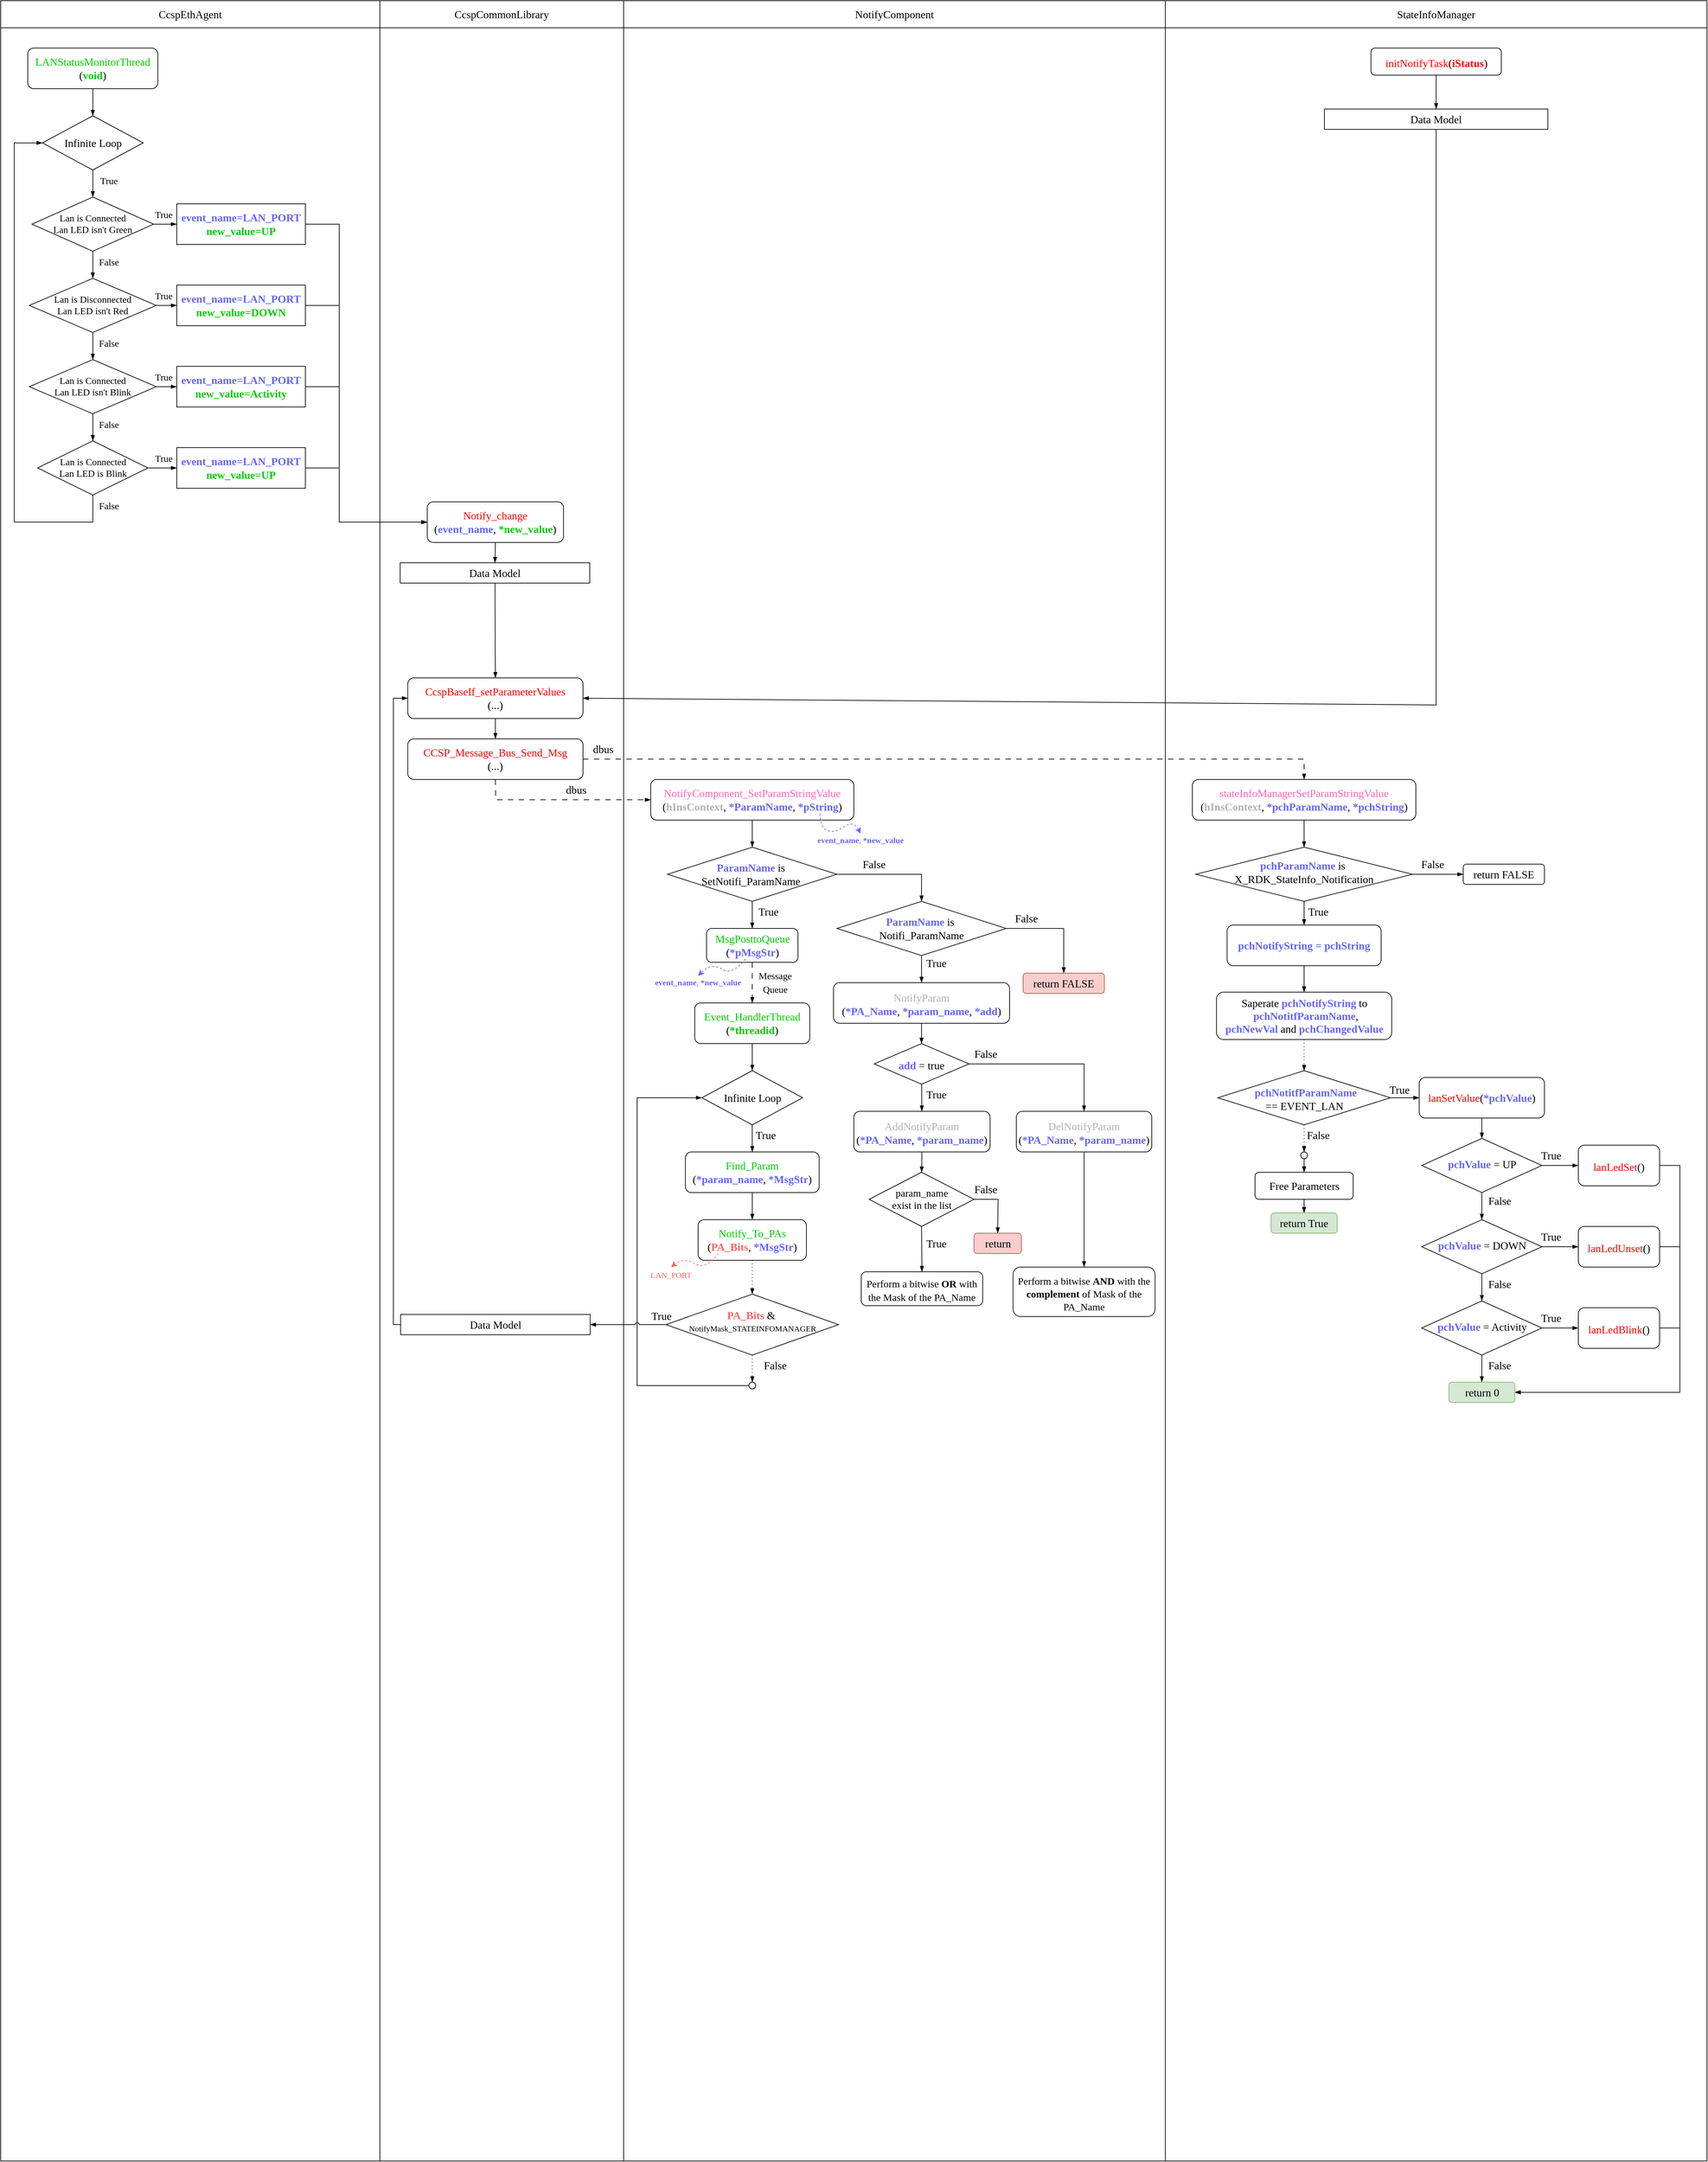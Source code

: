 <mxfile version="24.1.0" type="github">
  <diagram name="第 1 页" id="Y6xY_8anBtdgjpaCUC3Q">
    <mxGraphModel dx="2269" dy="1297" grid="1" gridSize="10" guides="1" tooltips="1" connect="1" arrows="1" fold="1" page="1" pageScale="1" pageWidth="4000" pageHeight="4000" math="0" shadow="0">
      <root>
        <mxCell id="0" />
        <mxCell id="1" style="locked=1;" parent="0" />
        <mxCell id="gSltfRQLhsjH3o0JYE8w-63" value="外框" style="locked=1;" parent="0" />
        <mxCell id="1jTOBNuQrM4-u52aTeNc-37" value="" style="rounded=0;whiteSpace=wrap;html=1;align=center;verticalAlign=middle;fontFamily=Times New Roman;fontSize=16;fontColor=default;fillColor=none;gradientColor=none;container=0;" vertex="1" parent="gSltfRQLhsjH3o0JYE8w-63">
          <mxGeometry x="1760" y="80" width="800" height="3190" as="geometry" />
        </mxCell>
        <mxCell id="gSltfRQLhsjH3o0JYE8w-64" value="" style="rounded=0;whiteSpace=wrap;html=1;align=center;verticalAlign=middle;fontFamily=Times New Roman;fontSize=16;fontColor=default;fillColor=none;gradientColor=none;container=0;" parent="gSltfRQLhsjH3o0JYE8w-63" vertex="1">
          <mxGeometry x="600" y="80" width="360" height="3190" as="geometry" />
        </mxCell>
        <mxCell id="gSltfRQLhsjH3o0JYE8w-65" value="CcspCommonLibrary" style="rounded=0;whiteSpace=wrap;html=1;align=center;verticalAlign=middle;fontFamily=Times New Roman;fontSize=16;fontColor=default;fillColor=none;gradientColor=none;container=0;" parent="gSltfRQLhsjH3o0JYE8w-63" vertex="1">
          <mxGeometry x="600" y="80" width="360" height="40" as="geometry" />
        </mxCell>
        <mxCell id="gSltfRQLhsjH3o0JYE8w-66" value="" style="rounded=0;whiteSpace=wrap;html=1;align=center;verticalAlign=middle;fontFamily=Times New Roman;fontSize=16;fontColor=default;fillColor=none;gradientColor=none;container=0;" parent="gSltfRQLhsjH3o0JYE8w-63" vertex="1">
          <mxGeometry x="40" y="80" width="560" height="3190" as="geometry" />
        </mxCell>
        <mxCell id="gSltfRQLhsjH3o0JYE8w-67" value="CcspEthAgent" style="rounded=0;whiteSpace=wrap;html=1;align=center;verticalAlign=middle;fontFamily=Times New Roman;fontSize=16;fontColor=default;fillColor=none;gradientColor=none;container=0;" parent="gSltfRQLhsjH3o0JYE8w-63" vertex="1">
          <mxGeometry x="40" y="80" width="560" height="40" as="geometry" />
        </mxCell>
        <mxCell id="gSltfRQLhsjH3o0JYE8w-118" value="" style="rounded=0;whiteSpace=wrap;html=1;align=center;verticalAlign=middle;fontFamily=Times New Roman;fontSize=16;fontColor=default;fillColor=none;gradientColor=none;container=0;" parent="gSltfRQLhsjH3o0JYE8w-63" vertex="1">
          <mxGeometry x="960" y="80" width="800" height="3190" as="geometry" />
        </mxCell>
        <mxCell id="gSltfRQLhsjH3o0JYE8w-119" value="NotifyComponent" style="rounded=0;whiteSpace=wrap;html=1;align=center;verticalAlign=middle;fontFamily=Times New Roman;fontSize=16;fontColor=default;fillColor=none;gradientColor=none;container=0;" parent="gSltfRQLhsjH3o0JYE8w-63" vertex="1">
          <mxGeometry x="960" y="80" width="800" height="40" as="geometry" />
        </mxCell>
        <mxCell id="gSltfRQLhsjH3o0JYE8w-120" value="StateInfoManager" style="rounded=0;whiteSpace=wrap;html=1;align=center;verticalAlign=middle;fontFamily=Times New Roman;fontSize=16;fontColor=default;fillColor=none;gradientColor=none;container=0;" parent="gSltfRQLhsjH3o0JYE8w-63" vertex="1">
          <mxGeometry x="1760" y="80" width="800" height="40" as="geometry" />
        </mxCell>
        <mxCell id="gSltfRQLhsjH3o0JYE8w-69" value="Code Flow" style="" parent="0" />
        <mxCell id="gSltfRQLhsjH3o0JYE8w-123" value="" style="edgeStyle=none;rounded=0;orthogonalLoop=1;jettySize=auto;html=1;strokeColor=default;align=center;verticalAlign=middle;fontFamily=Times New Roman;fontSize=16;fontColor=default;labelBackgroundColor=default;endArrow=blockThin;endFill=1;endSize=6;dashed=1;dashPattern=8 8;exitX=0.5;exitY=1;exitDx=0;exitDy=0;" parent="gSltfRQLhsjH3o0JYE8w-69" source="gSltfRQLhsjH3o0JYE8w-73" target="gSltfRQLhsjH3o0JYE8w-74" edge="1">
          <mxGeometry relative="1" as="geometry">
            <Array as="points">
              <mxPoint x="771" y="1260" />
            </Array>
          </mxGeometry>
        </mxCell>
        <mxCell id="1jTOBNuQrM4-u52aTeNc-39" style="edgeStyle=orthogonalEdgeStyle;rounded=0;orthogonalLoop=1;jettySize=auto;html=1;exitX=1;exitY=0.5;exitDx=0;exitDy=0;entryX=0.5;entryY=0;entryDx=0;entryDy=0;fontFamily=Times New Roman;fontSize=16;fontColor=default;dashed=1;dashPattern=8 8;endArrow=blockThin;endFill=1;" edge="1" parent="gSltfRQLhsjH3o0JYE8w-69" source="gSltfRQLhsjH3o0JYE8w-73" target="1jTOBNuQrM4-u52aTeNc-38">
          <mxGeometry relative="1" as="geometry" />
        </mxCell>
        <mxCell id="gSltfRQLhsjH3o0JYE8w-73" value="&lt;font color=&quot;#ff0000&quot; style=&quot;font-size: 16px;&quot;&gt;CCSP_Message_Bus_Send_Msg&lt;/font&gt;&lt;div&gt;&lt;font style=&quot;font-size: 16px;&quot;&gt;(...)&lt;/font&gt;&lt;/div&gt;" style="rounded=1;whiteSpace=wrap;html=1;align=center;verticalAlign=middle;fontFamily=Times New Roman;fontSize=16;fontColor=default;fillColor=none;gradientColor=none;" parent="gSltfRQLhsjH3o0JYE8w-69" vertex="1">
          <mxGeometry x="641.245" y="1170" width="258.75" height="60" as="geometry" />
        </mxCell>
        <mxCell id="gSltfRQLhsjH3o0JYE8w-127" value="" style="edgeStyle=none;rounded=0;orthogonalLoop=1;jettySize=auto;html=1;strokeColor=default;align=center;verticalAlign=middle;fontFamily=Times New Roman;fontSize=16;fontColor=default;labelBackgroundColor=default;endArrow=blockThin;endFill=1;endSize=6;" parent="gSltfRQLhsjH3o0JYE8w-69" source="gSltfRQLhsjH3o0JYE8w-74" target="gSltfRQLhsjH3o0JYE8w-125" edge="1">
          <mxGeometry relative="1" as="geometry" />
        </mxCell>
        <mxCell id="gSltfRQLhsjH3o0JYE8w-74" value="&lt;font color=&quot;#ff66b3&quot; style=&quot;font-size: 16px;&quot;&gt;NotifyComponent_SetParamStringValue&lt;/font&gt;&lt;div&gt;&lt;font style=&quot;font-size: 16px;&quot;&gt;(&lt;b&gt;&lt;font color=&quot;#b3b3b3&quot;&gt;hInsContext&lt;/font&gt;&lt;/b&gt;, &lt;b&gt;&lt;font color=&quot;#6666ff&quot;&gt;*ParamName&lt;/font&gt;&lt;/b&gt;, &lt;font color=&quot;#6666ff&quot;&gt;&lt;b&gt;*pString&lt;/b&gt;&lt;/font&gt;)&lt;/font&gt;&lt;/div&gt;" style="rounded=1;whiteSpace=wrap;html=1;align=center;verticalAlign=middle;fontFamily=Times New Roman;fontSize=16;fontColor=default;fillColor=none;gradientColor=none;" parent="gSltfRQLhsjH3o0JYE8w-69" vertex="1">
          <mxGeometry x="1000" y="1230" width="300" height="60" as="geometry" />
        </mxCell>
        <mxCell id="gSltfRQLhsjH3o0JYE8w-76" style="edgeStyle=none;rounded=0;orthogonalLoop=1;jettySize=auto;html=1;exitX=0.5;exitY=1;exitDx=0;exitDy=0;entryX=0.5;entryY=0;entryDx=0;entryDy=0;strokeColor=default;align=center;verticalAlign=middle;fontFamily=Times New Roman;fontSize=16;fontColor=default;labelBackgroundColor=default;endArrow=blockThin;endFill=1;endSize=6;" parent="gSltfRQLhsjH3o0JYE8w-69" source="gSltfRQLhsjH3o0JYE8w-77" target="gSltfRQLhsjH3o0JYE8w-114" edge="1">
          <mxGeometry relative="1" as="geometry" />
        </mxCell>
        <mxCell id="gSltfRQLhsjH3o0JYE8w-77" value="&lt;font color=&quot;#ff0000&quot;&gt;Notify_change&lt;/font&gt;&lt;div&gt;(&lt;font color=&quot;#6666ff&quot;&gt;&lt;b&gt;event_name&lt;/b&gt;&lt;/font&gt;, &lt;font color=&quot;#00cc00&quot;&gt;&lt;b&gt;*new_value&lt;/b&gt;&lt;/font&gt;)&lt;/div&gt;" style="rounded=1;whiteSpace=wrap;html=1;align=center;verticalAlign=middle;fontFamily=Times New Roman;fontSize=16;fontColor=default;fillColor=none;gradientColor=none;" parent="gSltfRQLhsjH3o0JYE8w-69" vertex="1">
          <mxGeometry x="669.995" y="820" width="201.25" height="60" as="geometry" />
        </mxCell>
        <mxCell id="gSltfRQLhsjH3o0JYE8w-78" value="" style="edgeStyle=none;rounded=0;orthogonalLoop=1;jettySize=auto;html=1;strokeColor=default;align=center;verticalAlign=middle;fontFamily=Times New Roman;fontSize=16;fontColor=default;labelBackgroundColor=default;endArrow=blockThin;endFill=1;endSize=6;" parent="gSltfRQLhsjH3o0JYE8w-69" source="gSltfRQLhsjH3o0JYE8w-79" target="gSltfRQLhsjH3o0JYE8w-73" edge="1">
          <mxGeometry relative="1" as="geometry" />
        </mxCell>
        <mxCell id="gSltfRQLhsjH3o0JYE8w-79" value="&lt;font color=&quot;#ff0000&quot; style=&quot;font-size: 16px;&quot;&gt;CcspBaseIf_setParameterValues&lt;/font&gt;&lt;div&gt;&lt;font style=&quot;font-size: 16px;&quot;&gt;(...&lt;/font&gt;&lt;span style=&quot;background-color: initial;&quot;&gt;)&lt;/span&gt;&lt;/div&gt;" style="rounded=1;whiteSpace=wrap;html=1;align=center;verticalAlign=middle;fontFamily=Times New Roman;fontSize=16;fontColor=default;fillColor=none;gradientColor=none;" parent="gSltfRQLhsjH3o0JYE8w-69" vertex="1">
          <mxGeometry x="641.245" y="1080" width="258.75" height="60" as="geometry" />
        </mxCell>
        <mxCell id="gSltfRQLhsjH3o0JYE8w-80" value="" style="edgeStyle=none;rounded=0;orthogonalLoop=1;jettySize=auto;html=1;strokeColor=default;align=center;verticalAlign=middle;fontFamily=Times New Roman;fontSize=16;fontColor=default;labelBackgroundColor=default;endArrow=blockThin;endFill=1;endSize=6;" parent="gSltfRQLhsjH3o0JYE8w-69" source="gSltfRQLhsjH3o0JYE8w-81" target="gSltfRQLhsjH3o0JYE8w-86" edge="1">
          <mxGeometry relative="1" as="geometry" />
        </mxCell>
        <mxCell id="gSltfRQLhsjH3o0JYE8w-81" value="Infinite Loop" style="rhombus;whiteSpace=wrap;html=1;fontFamily=Times New Roman;fontSize=16;fontColor=default;labelBackgroundColor=default;fillColor=none;" parent="gSltfRQLhsjH3o0JYE8w-69" vertex="1">
          <mxGeometry x="101.59" y="250" width="148.93" height="80" as="geometry" />
        </mxCell>
        <mxCell id="gSltfRQLhsjH3o0JYE8w-82" value="" style="edgeStyle=none;rounded=0;orthogonalLoop=1;jettySize=auto;html=1;strokeColor=default;align=center;verticalAlign=middle;fontFamily=Times New Roman;fontSize=16;fontColor=default;labelBackgroundColor=default;endArrow=blockThin;endFill=1;endSize=6;" parent="gSltfRQLhsjH3o0JYE8w-69" source="gSltfRQLhsjH3o0JYE8w-83" target="gSltfRQLhsjH3o0JYE8w-81" edge="1">
          <mxGeometry relative="1" as="geometry" />
        </mxCell>
        <mxCell id="gSltfRQLhsjH3o0JYE8w-83" value="&lt;font color=&quot;#00cc00&quot; style=&quot;font-size: 16px;&quot;&gt;LANStatusMonitorThread&lt;/font&gt;&lt;div&gt;&lt;font style=&quot;font-size: 16px;&quot;&gt;(&lt;b style=&quot;&quot;&gt;&lt;font color=&quot;#00cc00&quot;&gt;void&lt;/font&gt;&lt;/b&gt;)&lt;/font&gt;&lt;/div&gt;" style="rounded=1;whiteSpace=wrap;html=1;align=center;verticalAlign=middle;fontFamily=Times New Roman;fontSize=16;fontColor=default;fillColor=none;gradientColor=none;" parent="gSltfRQLhsjH3o0JYE8w-69" vertex="1">
          <mxGeometry x="80" y="150" width="192.11" height="60" as="geometry" />
        </mxCell>
        <mxCell id="gSltfRQLhsjH3o0JYE8w-84" value="" style="edgeStyle=none;rounded=0;orthogonalLoop=1;jettySize=auto;html=1;strokeColor=default;align=center;verticalAlign=middle;fontFamily=Times New Roman;fontSize=16;fontColor=default;labelBackgroundColor=default;endArrow=blockThin;endFill=1;endSize=6;" parent="gSltfRQLhsjH3o0JYE8w-69" source="gSltfRQLhsjH3o0JYE8w-86" target="gSltfRQLhsjH3o0JYE8w-89" edge="1">
          <mxGeometry relative="1" as="geometry" />
        </mxCell>
        <mxCell id="gSltfRQLhsjH3o0JYE8w-85" style="edgeStyle=none;rounded=0;orthogonalLoop=1;jettySize=auto;html=1;exitX=1;exitY=0.5;exitDx=0;exitDy=0;strokeColor=default;align=center;verticalAlign=middle;fontFamily=Times New Roman;fontSize=16;fontColor=default;labelBackgroundColor=default;endArrow=blockThin;endFill=1;endSize=6;" parent="gSltfRQLhsjH3o0JYE8w-69" source="gSltfRQLhsjH3o0JYE8w-86" target="gSltfRQLhsjH3o0JYE8w-102" edge="1">
          <mxGeometry relative="1" as="geometry" />
        </mxCell>
        <mxCell id="gSltfRQLhsjH3o0JYE8w-86" value="&lt;div style=&quot;font-size: 14px;&quot;&gt;&lt;span style=&quot;background-color: initial;&quot;&gt;Lan is Connected&lt;br&gt;Lan LED isn&#39;t&amp;nbsp;&lt;/span&gt;&lt;span style=&quot;background-color: initial;&quot;&gt;Green&lt;/span&gt;&lt;/div&gt;" style="rhombus;whiteSpace=wrap;html=1;rounded=0;strokeColor=default;align=center;verticalAlign=middle;fontFamily=Times New Roman;fontSize=16;fontColor=default;fillColor=none;gradientColor=none;" parent="gSltfRQLhsjH3o0JYE8w-69" vertex="1">
          <mxGeometry x="86.12" y="370" width="179.86" height="80" as="geometry" />
        </mxCell>
        <mxCell id="gSltfRQLhsjH3o0JYE8w-87" value="" style="edgeStyle=none;rounded=0;orthogonalLoop=1;jettySize=auto;html=1;strokeColor=default;align=center;verticalAlign=middle;fontFamily=Times New Roman;fontSize=16;fontColor=default;labelBackgroundColor=default;endArrow=blockThin;endFill=1;endSize=6;" parent="gSltfRQLhsjH3o0JYE8w-69" source="gSltfRQLhsjH3o0JYE8w-89" target="gSltfRQLhsjH3o0JYE8w-92" edge="1">
          <mxGeometry relative="1" as="geometry" />
        </mxCell>
        <mxCell id="gSltfRQLhsjH3o0JYE8w-88" value="" style="edgeStyle=none;rounded=0;orthogonalLoop=1;jettySize=auto;html=1;strokeColor=default;align=center;verticalAlign=middle;fontFamily=Times New Roman;fontSize=16;fontColor=default;labelBackgroundColor=default;endArrow=blockThin;endFill=1;endSize=6;" parent="gSltfRQLhsjH3o0JYE8w-69" source="gSltfRQLhsjH3o0JYE8w-89" target="gSltfRQLhsjH3o0JYE8w-104" edge="1">
          <mxGeometry relative="1" as="geometry" />
        </mxCell>
        <mxCell id="gSltfRQLhsjH3o0JYE8w-89" value="&lt;div style=&quot;font-size: 14px;&quot;&gt;&lt;span style=&quot;background-color: initial;&quot;&gt;Lan is Disconnected&lt;br&gt;Lan LED isn&#39;t&amp;nbsp;&lt;/span&gt;&lt;span style=&quot;background-color: initial;&quot;&gt;Red&lt;/span&gt;&lt;/div&gt;" style="rhombus;whiteSpace=wrap;html=1;rounded=0;strokeColor=default;align=center;verticalAlign=middle;fontFamily=Times New Roman;fontSize=16;fontColor=default;fillColor=none;gradientColor=none;" parent="gSltfRQLhsjH3o0JYE8w-69" vertex="1">
          <mxGeometry x="82.25" y="490" width="187.61" height="80" as="geometry" />
        </mxCell>
        <mxCell id="gSltfRQLhsjH3o0JYE8w-90" value="" style="edgeStyle=none;rounded=0;orthogonalLoop=1;jettySize=auto;html=1;strokeColor=default;align=center;verticalAlign=middle;fontFamily=Times New Roman;fontSize=16;fontColor=default;labelBackgroundColor=default;endArrow=blockThin;endFill=1;endSize=6;" parent="gSltfRQLhsjH3o0JYE8w-69" source="gSltfRQLhsjH3o0JYE8w-92" target="gSltfRQLhsjH3o0JYE8w-95" edge="1">
          <mxGeometry relative="1" as="geometry" />
        </mxCell>
        <mxCell id="gSltfRQLhsjH3o0JYE8w-91" value="" style="edgeStyle=none;rounded=0;orthogonalLoop=1;jettySize=auto;html=1;strokeColor=default;align=center;verticalAlign=middle;fontFamily=Times New Roman;fontSize=16;fontColor=default;labelBackgroundColor=default;endArrow=blockThin;endFill=1;endSize=6;" parent="gSltfRQLhsjH3o0JYE8w-69" source="gSltfRQLhsjH3o0JYE8w-92" target="gSltfRQLhsjH3o0JYE8w-106" edge="1">
          <mxGeometry relative="1" as="geometry" />
        </mxCell>
        <mxCell id="gSltfRQLhsjH3o0JYE8w-92" value="&lt;div style=&quot;font-size: 14px;&quot;&gt;&lt;span style=&quot;background-color: initial;&quot;&gt;Lan is Connected&lt;br&gt;Lan LED isn&#39;t Blink&lt;/span&gt;&lt;/div&gt;" style="rhombus;whiteSpace=wrap;html=1;rounded=0;strokeColor=default;align=center;verticalAlign=middle;fontFamily=Times New Roman;fontSize=16;fontColor=default;fillColor=none;gradientColor=none;" parent="gSltfRQLhsjH3o0JYE8w-69" vertex="1">
          <mxGeometry x="82.25" y="610" width="187.61" height="80" as="geometry" />
        </mxCell>
        <mxCell id="gSltfRQLhsjH3o0JYE8w-93" style="edgeStyle=none;rounded=0;orthogonalLoop=1;jettySize=auto;html=1;strokeColor=default;align=center;verticalAlign=middle;fontFamily=Times New Roman;fontSize=16;fontColor=default;labelBackgroundColor=default;endArrow=blockThin;endFill=1;endSize=6;entryX=0;entryY=0.5;entryDx=0;entryDy=0;exitX=0.5;exitY=1;exitDx=0;exitDy=0;" parent="gSltfRQLhsjH3o0JYE8w-69" source="gSltfRQLhsjH3o0JYE8w-95" target="gSltfRQLhsjH3o0JYE8w-81" edge="1">
          <mxGeometry relative="1" as="geometry">
            <mxPoint x="156.06" y="790" as="sourcePoint" />
            <mxPoint x="60" y="180" as="targetPoint" />
            <Array as="points">
              <mxPoint x="176" y="850" />
              <mxPoint x="60" y="850" />
              <mxPoint x="60" y="510" />
              <mxPoint x="60" y="290" />
            </Array>
          </mxGeometry>
        </mxCell>
        <mxCell id="gSltfRQLhsjH3o0JYE8w-94" value="" style="edgeStyle=none;rounded=0;orthogonalLoop=1;jettySize=auto;html=1;strokeColor=default;align=center;verticalAlign=middle;fontFamily=Times New Roman;fontSize=16;fontColor=default;labelBackgroundColor=default;endArrow=blockThin;endFill=1;endSize=6;" parent="gSltfRQLhsjH3o0JYE8w-69" source="gSltfRQLhsjH3o0JYE8w-95" target="gSltfRQLhsjH3o0JYE8w-108" edge="1">
          <mxGeometry relative="1" as="geometry" />
        </mxCell>
        <mxCell id="gSltfRQLhsjH3o0JYE8w-95" value="&lt;div style=&quot;font-size: 14px;&quot;&gt;&lt;span style=&quot;background-color: initial;&quot;&gt;Lan is Connected&lt;br&gt;Lan LED is&amp;nbsp;&lt;/span&gt;&lt;span style=&quot;background-color: initial;&quot;&gt;Blink&lt;/span&gt;&lt;/div&gt;" style="rhombus;whiteSpace=wrap;html=1;rounded=0;strokeColor=default;align=center;verticalAlign=middle;fontFamily=Times New Roman;fontSize=16;fontColor=default;fillColor=none;gradientColor=none;" parent="gSltfRQLhsjH3o0JYE8w-69" vertex="1">
          <mxGeometry x="94.51" y="730" width="163.1" height="80" as="geometry" />
        </mxCell>
        <mxCell id="gSltfRQLhsjH3o0JYE8w-96" value="&lt;font style=&quot;font-size: 14px;&quot;&gt;False&lt;/font&gt;" style="text;html=1;align=center;verticalAlign=middle;whiteSpace=wrap;rounded=0;fontFamily=Times New Roman;fontSize=16;fontColor=default;" parent="gSltfRQLhsjH3o0JYE8w-69" vertex="1">
          <mxGeometry x="170" y="690" width="60" height="30" as="geometry" />
        </mxCell>
        <mxCell id="gSltfRQLhsjH3o0JYE8w-97" value="&lt;font style=&quot;font-size: 14px;&quot;&gt;False&lt;/font&gt;" style="text;html=1;align=center;verticalAlign=middle;whiteSpace=wrap;rounded=0;fontFamily=Times New Roman;fontSize=16;fontColor=default;" parent="gSltfRQLhsjH3o0JYE8w-69" vertex="1">
          <mxGeometry x="170" y="570" width="60" height="30" as="geometry" />
        </mxCell>
        <mxCell id="gSltfRQLhsjH3o0JYE8w-98" value="&lt;font style=&quot;font-size: 14px;&quot;&gt;False&lt;/font&gt;" style="text;html=1;align=center;verticalAlign=middle;whiteSpace=wrap;rounded=0;fontFamily=Times New Roman;fontSize=16;fontColor=default;" parent="gSltfRQLhsjH3o0JYE8w-69" vertex="1">
          <mxGeometry x="170" y="450" width="60" height="30" as="geometry" />
        </mxCell>
        <mxCell id="gSltfRQLhsjH3o0JYE8w-99" value="&lt;font style=&quot;font-size: 14px;&quot;&gt;True&lt;/font&gt;" style="text;html=1;align=center;verticalAlign=middle;whiteSpace=wrap;rounded=0;fontFamily=Times New Roman;fontSize=16;fontColor=default;" parent="gSltfRQLhsjH3o0JYE8w-69" vertex="1">
          <mxGeometry x="170" y="330" width="60" height="30" as="geometry" />
        </mxCell>
        <mxCell id="gSltfRQLhsjH3o0JYE8w-100" value="&lt;font style=&quot;font-size: 14px;&quot;&gt;False&lt;/font&gt;" style="text;html=1;align=center;verticalAlign=middle;whiteSpace=wrap;rounded=0;fontFamily=Times New Roman;fontSize=16;fontColor=default;" parent="gSltfRQLhsjH3o0JYE8w-69" vertex="1">
          <mxGeometry x="170" y="810" width="60" height="30" as="geometry" />
        </mxCell>
        <mxCell id="gSltfRQLhsjH3o0JYE8w-101" style="edgeStyle=none;rounded=0;orthogonalLoop=1;jettySize=auto;html=1;exitX=1;exitY=0.5;exitDx=0;exitDy=0;entryX=0;entryY=0.5;entryDx=0;entryDy=0;strokeColor=default;align=center;verticalAlign=middle;fontFamily=Times New Roman;fontSize=16;fontColor=default;labelBackgroundColor=default;endArrow=blockThin;endFill=1;endSize=6;" parent="gSltfRQLhsjH3o0JYE8w-69" source="gSltfRQLhsjH3o0JYE8w-102" target="gSltfRQLhsjH3o0JYE8w-77" edge="1">
          <mxGeometry relative="1" as="geometry">
            <Array as="points">
              <mxPoint x="540" y="410" />
              <mxPoint x="540" y="850" />
            </Array>
          </mxGeometry>
        </mxCell>
        <mxCell id="gSltfRQLhsjH3o0JYE8w-102" value="&lt;b style=&quot;&quot;&gt;&lt;font color=&quot;#6666ff&quot;&gt;event_name=LAN_PORT&lt;/font&gt;&lt;/b&gt;&lt;div&gt;&lt;font color=&quot;#00cc00&quot;&gt;&lt;b&gt;new_value=UP&lt;/b&gt;&lt;/font&gt;&lt;/div&gt;" style="rounded=0;whiteSpace=wrap;html=1;strokeColor=default;align=center;verticalAlign=middle;fontFamily=Times New Roman;fontSize=16;fontColor=default;fillColor=none;gradientColor=none;" parent="gSltfRQLhsjH3o0JYE8w-69" vertex="1">
          <mxGeometry x="300" y="380" width="190" height="60" as="geometry" />
        </mxCell>
        <mxCell id="gSltfRQLhsjH3o0JYE8w-103" style="edgeStyle=none;rounded=0;orthogonalLoop=1;jettySize=auto;html=1;exitX=1;exitY=0.5;exitDx=0;exitDy=0;entryX=0;entryY=0.5;entryDx=0;entryDy=0;strokeColor=default;align=center;verticalAlign=middle;fontFamily=Times New Roman;fontSize=16;fontColor=default;labelBackgroundColor=default;endArrow=blockThin;endFill=1;endSize=6;" parent="gSltfRQLhsjH3o0JYE8w-69" source="gSltfRQLhsjH3o0JYE8w-104" target="gSltfRQLhsjH3o0JYE8w-77" edge="1">
          <mxGeometry relative="1" as="geometry">
            <Array as="points">
              <mxPoint x="540" y="530" />
              <mxPoint x="540" y="850" />
            </Array>
          </mxGeometry>
        </mxCell>
        <mxCell id="gSltfRQLhsjH3o0JYE8w-104" value="&lt;b style=&quot;&quot;&gt;&lt;font color=&quot;#6666ff&quot;&gt;event_name=LAN_PORT&lt;/font&gt;&lt;/b&gt;&lt;div&gt;&lt;font color=&quot;#00cc00&quot;&gt;&lt;b&gt;new_value=DOWN&lt;/b&gt;&lt;/font&gt;&lt;/div&gt;" style="rounded=0;whiteSpace=wrap;html=1;strokeColor=default;align=center;verticalAlign=middle;fontFamily=Times New Roman;fontSize=16;fontColor=default;fillColor=none;gradientColor=none;" parent="gSltfRQLhsjH3o0JYE8w-69" vertex="1">
          <mxGeometry x="300" y="500" width="190" height="60" as="geometry" />
        </mxCell>
        <mxCell id="gSltfRQLhsjH3o0JYE8w-105" style="edgeStyle=none;rounded=0;orthogonalLoop=1;jettySize=auto;html=1;exitX=1;exitY=0.5;exitDx=0;exitDy=0;entryX=0;entryY=0.5;entryDx=0;entryDy=0;strokeColor=default;align=center;verticalAlign=middle;fontFamily=Times New Roman;fontSize=16;fontColor=default;labelBackgroundColor=default;endArrow=blockThin;endFill=1;endSize=6;" parent="gSltfRQLhsjH3o0JYE8w-69" source="gSltfRQLhsjH3o0JYE8w-106" target="gSltfRQLhsjH3o0JYE8w-77" edge="1">
          <mxGeometry relative="1" as="geometry">
            <Array as="points">
              <mxPoint x="540" y="650" />
              <mxPoint x="540" y="850" />
            </Array>
          </mxGeometry>
        </mxCell>
        <mxCell id="gSltfRQLhsjH3o0JYE8w-106" value="&lt;b style=&quot;&quot;&gt;&lt;font color=&quot;#6666ff&quot;&gt;event_name=LAN_PORT&lt;/font&gt;&lt;/b&gt;&lt;div&gt;&lt;font color=&quot;#00cc00&quot;&gt;&lt;b&gt;new_value=Activity&lt;/b&gt;&lt;/font&gt;&lt;/div&gt;" style="rounded=0;whiteSpace=wrap;html=1;strokeColor=default;align=center;verticalAlign=middle;fontFamily=Times New Roman;fontSize=16;fontColor=default;fillColor=none;gradientColor=none;" parent="gSltfRQLhsjH3o0JYE8w-69" vertex="1">
          <mxGeometry x="300" y="620" width="190" height="60" as="geometry" />
        </mxCell>
        <mxCell id="gSltfRQLhsjH3o0JYE8w-107" style="edgeStyle=none;rounded=0;orthogonalLoop=1;jettySize=auto;html=1;exitX=1;exitY=0.5;exitDx=0;exitDy=0;entryX=0;entryY=0.5;entryDx=0;entryDy=0;strokeColor=default;align=center;verticalAlign=middle;fontFamily=Times New Roman;fontSize=16;fontColor=default;labelBackgroundColor=default;endArrow=blockThin;endFill=1;endSize=6;" parent="gSltfRQLhsjH3o0JYE8w-69" source="gSltfRQLhsjH3o0JYE8w-108" target="gSltfRQLhsjH3o0JYE8w-77" edge="1">
          <mxGeometry relative="1" as="geometry">
            <Array as="points">
              <mxPoint x="540" y="770" />
              <mxPoint x="540" y="850" />
            </Array>
          </mxGeometry>
        </mxCell>
        <mxCell id="gSltfRQLhsjH3o0JYE8w-108" value="&lt;b style=&quot;&quot;&gt;&lt;font color=&quot;#6666ff&quot;&gt;event_name=LAN_PORT&lt;/font&gt;&lt;/b&gt;&lt;div&gt;&lt;font color=&quot;#00cc00&quot;&gt;&lt;b&gt;new_value=UP&lt;/b&gt;&lt;/font&gt;&lt;/div&gt;" style="rounded=0;whiteSpace=wrap;html=1;strokeColor=default;align=center;verticalAlign=middle;fontFamily=Times New Roman;fontSize=16;fontColor=default;fillColor=none;gradientColor=none;" parent="gSltfRQLhsjH3o0JYE8w-69" vertex="1">
          <mxGeometry x="300" y="740" width="190" height="60" as="geometry" />
        </mxCell>
        <mxCell id="gSltfRQLhsjH3o0JYE8w-109" value="&lt;font style=&quot;font-size: 14px;&quot;&gt;True&lt;/font&gt;" style="text;html=1;align=center;verticalAlign=middle;whiteSpace=wrap;rounded=0;fontFamily=Times New Roman;fontSize=16;fontColor=default;" parent="gSltfRQLhsjH3o0JYE8w-69" vertex="1">
          <mxGeometry x="250.52" y="380" width="60" height="30" as="geometry" />
        </mxCell>
        <mxCell id="gSltfRQLhsjH3o0JYE8w-110" value="&lt;font style=&quot;font-size: 14px;&quot;&gt;True&lt;/font&gt;" style="text;html=1;align=center;verticalAlign=middle;whiteSpace=wrap;rounded=0;fontFamily=Times New Roman;fontSize=16;fontColor=default;" parent="gSltfRQLhsjH3o0JYE8w-69" vertex="1">
          <mxGeometry x="250.52" y="500" width="60" height="30" as="geometry" />
        </mxCell>
        <mxCell id="gSltfRQLhsjH3o0JYE8w-111" value="&lt;font style=&quot;font-size: 14px;&quot;&gt;True&lt;/font&gt;" style="text;html=1;align=center;verticalAlign=middle;whiteSpace=wrap;rounded=0;fontFamily=Times New Roman;fontSize=16;fontColor=default;" parent="gSltfRQLhsjH3o0JYE8w-69" vertex="1">
          <mxGeometry x="250.52" y="620" width="60" height="30" as="geometry" />
        </mxCell>
        <mxCell id="gSltfRQLhsjH3o0JYE8w-112" value="&lt;font style=&quot;font-size: 14px;&quot;&gt;True&lt;/font&gt;" style="text;html=1;align=center;verticalAlign=middle;whiteSpace=wrap;rounded=0;fontFamily=Times New Roman;fontSize=16;fontColor=default;" parent="gSltfRQLhsjH3o0JYE8w-69" vertex="1">
          <mxGeometry x="250.52" y="740" width="60" height="30" as="geometry" />
        </mxCell>
        <mxCell id="gSltfRQLhsjH3o0JYE8w-113" style="edgeStyle=none;rounded=0;orthogonalLoop=1;jettySize=auto;html=1;exitX=0.5;exitY=1;exitDx=0;exitDy=0;entryX=0.5;entryY=0;entryDx=0;entryDy=0;strokeColor=default;align=center;verticalAlign=middle;fontFamily=Times New Roman;fontSize=16;fontColor=default;labelBackgroundColor=default;endArrow=blockThin;endFill=1;endSize=6;" parent="gSltfRQLhsjH3o0JYE8w-69" source="gSltfRQLhsjH3o0JYE8w-114" target="gSltfRQLhsjH3o0JYE8w-79" edge="1">
          <mxGeometry relative="1" as="geometry" />
        </mxCell>
        <mxCell id="gSltfRQLhsjH3o0JYE8w-114" value="Data Model" style="swimlane;fontStyle=0;childLayout=stackLayout;horizontal=1;startSize=30;horizontalStack=0;resizeParent=1;resizeParentMax=0;resizeLast=0;collapsible=1;marginBottom=0;whiteSpace=wrap;html=1;rounded=0;strokeColor=default;align=center;verticalAlign=middle;fontFamily=Times New Roman;fontSize=16;fontColor=default;fillColor=none;gradientColor=none;" parent="gSltfRQLhsjH3o0JYE8w-69" vertex="1" collapsed="1">
          <mxGeometry x="630" y="910" width="280" height="30" as="geometry">
            <mxRectangle x="630" y="910" width="330.01" height="150" as="alternateBounds" />
          </mxGeometry>
        </mxCell>
        <mxCell id="gSltfRQLhsjH3o0JYE8w-115" value="Device.NotifyComponent.SetNotifi_ParamName" style="text;strokeColor=none;fillColor=none;align=left;verticalAlign=middle;spacingLeft=4;spacingRight=4;overflow=hidden;points=[[0,0.5],[1,0.5]];portConstraint=eastwest;rotatable=0;whiteSpace=wrap;html=1;fontFamily=Times New Roman;fontSize=16;fontColor=default;" parent="gSltfRQLhsjH3o0JYE8w-114" vertex="1">
          <mxGeometry y="30" width="330.01" height="30" as="geometry" />
        </mxCell>
        <mxCell id="gSltfRQLhsjH3o0JYE8w-116" value="eRT.com.cisco.spvtg.ccsp.notifycomponent" style="text;strokeColor=none;fillColor=none;align=left;verticalAlign=middle;spacingLeft=4;spacingRight=4;overflow=hidden;points=[[0,0.5],[1,0.5]];portConstraint=eastwest;rotatable=0;whiteSpace=wrap;html=1;fontFamily=Times New Roman;fontSize=16;fontColor=default;" parent="gSltfRQLhsjH3o0JYE8w-114" vertex="1">
          <mxGeometry y="60" width="330.01" height="30" as="geometry" />
        </mxCell>
        <mxCell id="gSltfRQLhsjH3o0JYE8w-117" value="/com/cisco/spvtg/ccsp/notifycomponent" style="text;strokeColor=none;fillColor=none;align=left;verticalAlign=middle;spacingLeft=4;spacingRight=4;overflow=hidden;points=[[0,0.5],[1,0.5]];portConstraint=eastwest;rotatable=0;whiteSpace=wrap;html=1;fontFamily=Times New Roman;fontSize=16;fontColor=default;" parent="gSltfRQLhsjH3o0JYE8w-114" vertex="1">
          <mxGeometry y="90" width="330.01" height="30" as="geometry" />
        </mxCell>
        <mxCell id="gSltfRQLhsjH3o0JYE8w-122" value="string&amp;nbsp;&lt;font style=&quot;text-align: center;&quot; color=&quot;#6666ff&quot;&gt;&lt;b&gt;event_name&lt;/b&gt;&lt;/font&gt;&lt;span style=&quot;text-align: center;&quot;&gt;,&lt;/span&gt;&lt;font style=&quot;text-align: center;&quot; color=&quot;#00cc00&quot;&gt;&lt;b&gt;*new_value&lt;/b&gt;&lt;/font&gt;" style="text;strokeColor=none;fillColor=none;align=left;verticalAlign=middle;spacingLeft=4;spacingRight=4;overflow=hidden;points=[[0,0.5],[1,0.5]];portConstraint=eastwest;rotatable=0;whiteSpace=wrap;html=1;fontFamily=Times New Roman;fontSize=16;fontColor=default;" parent="gSltfRQLhsjH3o0JYE8w-114" vertex="1">
          <mxGeometry y="120" width="330.01" height="30" as="geometry" />
        </mxCell>
        <mxCell id="gSltfRQLhsjH3o0JYE8w-124" value="dbus" style="text;html=1;align=center;verticalAlign=middle;whiteSpace=wrap;rounded=0;fontFamily=Times New Roman;fontSize=16;fontColor=default;" parent="gSltfRQLhsjH3o0JYE8w-69" vertex="1">
          <mxGeometry x="860" y="1230" width="60" height="30" as="geometry" />
        </mxCell>
        <mxCell id="gSltfRQLhsjH3o0JYE8w-131" style="edgeStyle=none;rounded=0;orthogonalLoop=1;jettySize=auto;html=1;exitX=1;exitY=0.5;exitDx=0;exitDy=0;entryX=0.5;entryY=0;entryDx=0;entryDy=0;strokeColor=default;align=center;verticalAlign=middle;fontFamily=Times New Roman;fontSize=16;fontColor=default;labelBackgroundColor=default;endArrow=blockThin;endFill=1;endSize=6;" parent="gSltfRQLhsjH3o0JYE8w-69" source="gSltfRQLhsjH3o0JYE8w-125" target="gSltfRQLhsjH3o0JYE8w-128" edge="1">
          <mxGeometry relative="1" as="geometry">
            <Array as="points">
              <mxPoint x="1400" y="1370" />
            </Array>
          </mxGeometry>
        </mxCell>
        <mxCell id="gSltfRQLhsjH3o0JYE8w-142" value="" style="edgeStyle=none;rounded=0;orthogonalLoop=1;jettySize=auto;html=1;strokeColor=default;align=center;verticalAlign=middle;fontFamily=Times New Roman;fontSize=16;fontColor=default;labelBackgroundColor=default;endArrow=blockThin;endFill=1;endSize=6;" parent="gSltfRQLhsjH3o0JYE8w-69" source="gSltfRQLhsjH3o0JYE8w-125" target="gSltfRQLhsjH3o0JYE8w-141" edge="1">
          <mxGeometry relative="1" as="geometry" />
        </mxCell>
        <mxCell id="gSltfRQLhsjH3o0JYE8w-125" value="&lt;b&gt;&lt;font color=&quot;#6666ff&quot;&gt;ParamName &lt;/font&gt;&lt;/b&gt;is&amp;nbsp;&lt;div&gt;SetNotifi_ParamName&amp;nbsp;&lt;/div&gt;" style="rhombus;whiteSpace=wrap;html=1;rounded=0;strokeColor=default;align=center;verticalAlign=middle;fontFamily=Times New Roman;fontSize=16;fontColor=default;fillColor=none;gradientColor=none;" parent="gSltfRQLhsjH3o0JYE8w-69" vertex="1">
          <mxGeometry x="1025" y="1330" width="250" height="80" as="geometry" />
        </mxCell>
        <mxCell id="gSltfRQLhsjH3o0JYE8w-134" style="edgeStyle=none;rounded=0;orthogonalLoop=1;jettySize=auto;html=1;exitX=1;exitY=0.5;exitDx=0;exitDy=0;entryX=0.5;entryY=0;entryDx=0;entryDy=0;strokeColor=default;align=center;verticalAlign=middle;fontFamily=Times New Roman;fontSize=16;fontColor=default;labelBackgroundColor=default;endArrow=blockThin;endFill=1;endSize=6;" parent="gSltfRQLhsjH3o0JYE8w-69" source="gSltfRQLhsjH3o0JYE8w-128" target="gSltfRQLhsjH3o0JYE8w-133" edge="1">
          <mxGeometry relative="1" as="geometry">
            <Array as="points">
              <mxPoint x="1610" y="1450" />
            </Array>
          </mxGeometry>
        </mxCell>
        <mxCell id="1jTOBNuQrM4-u52aTeNc-109" style="edgeStyle=none;rounded=0;orthogonalLoop=1;jettySize=auto;html=1;entryX=0.5;entryY=0;entryDx=0;entryDy=0;strokeColor=default;align=center;verticalAlign=middle;fontFamily=Times New Roman;fontSize=16;fontColor=default;labelBackgroundColor=none;endArrow=blockThin;endFill=1;endSize=6;" edge="1" parent="gSltfRQLhsjH3o0JYE8w-69" source="gSltfRQLhsjH3o0JYE8w-128" target="1jTOBNuQrM4-u52aTeNc-108">
          <mxGeometry relative="1" as="geometry" />
        </mxCell>
        <mxCell id="gSltfRQLhsjH3o0JYE8w-128" value="&lt;b&gt;&lt;font color=&quot;#6666ff&quot;&gt;ParamName &lt;/font&gt;&lt;/b&gt;is&amp;nbsp;&lt;div&gt;Notifi_ParamName&lt;/div&gt;" style="rhombus;whiteSpace=wrap;html=1;rounded=0;strokeColor=default;align=center;verticalAlign=middle;fontFamily=Times New Roman;fontSize=16;fontColor=default;fillColor=none;gradientColor=none;" parent="gSltfRQLhsjH3o0JYE8w-69" vertex="1">
          <mxGeometry x="1275" y="1410" width="250" height="80" as="geometry" />
        </mxCell>
        <mxCell id="gSltfRQLhsjH3o0JYE8w-132" value="False" style="text;html=1;align=center;verticalAlign=middle;whiteSpace=wrap;rounded=0;fontFamily=Times New Roman;fontSize=16;fontColor=default;" parent="gSltfRQLhsjH3o0JYE8w-69" vertex="1">
          <mxGeometry x="1300" y="1340" width="60" height="30" as="geometry" />
        </mxCell>
        <mxCell id="gSltfRQLhsjH3o0JYE8w-133" value="return FALSE" style="rounded=1;whiteSpace=wrap;html=1;strokeColor=#b85450;align=center;verticalAlign=middle;fontFamily=Times New Roman;fontSize=16;fillColor=#f8cecc;labelBackgroundColor=none;" parent="gSltfRQLhsjH3o0JYE8w-69" vertex="1">
          <mxGeometry x="1550" y="1516" width="120" height="30" as="geometry" />
        </mxCell>
        <mxCell id="gSltfRQLhsjH3o0JYE8w-135" value="False" style="text;html=1;align=center;verticalAlign=middle;whiteSpace=wrap;rounded=0;fontFamily=Times New Roman;fontSize=16;fontColor=default;" parent="gSltfRQLhsjH3o0JYE8w-69" vertex="1">
          <mxGeometry x="1525" y="1420" width="60" height="30" as="geometry" />
        </mxCell>
        <mxCell id="gSltfRQLhsjH3o0JYE8w-146" value="" style="edgeStyle=none;rounded=0;orthogonalLoop=1;jettySize=auto;html=1;strokeColor=default;align=center;verticalAlign=middle;fontFamily=Times New Roman;fontSize=16;fontColor=default;labelBackgroundColor=default;endArrow=blockThin;endFill=1;endSize=6;dashed=1;dashPattern=8 8;" parent="gSltfRQLhsjH3o0JYE8w-69" source="gSltfRQLhsjH3o0JYE8w-141" target="gSltfRQLhsjH3o0JYE8w-145" edge="1">
          <mxGeometry relative="1" as="geometry" />
        </mxCell>
        <mxCell id="gSltfRQLhsjH3o0JYE8w-141" value="&lt;font color=&quot;#00cc00&quot;&gt;MsgPosttoQueue&lt;/font&gt;&lt;div&gt;(&lt;font color=&quot;#6666ff&quot;&gt;&lt;b&gt;*pMsgStr&lt;/b&gt;&lt;/font&gt;)&lt;/div&gt;" style="rounded=1;whiteSpace=wrap;html=1;strokeColor=default;align=center;verticalAlign=middle;fontFamily=Times New Roman;fontSize=16;fontColor=default;fillColor=none;gradientColor=none;" parent="gSltfRQLhsjH3o0JYE8w-69" vertex="1">
          <mxGeometry x="1082.5" y="1450" width="135" height="50" as="geometry" />
        </mxCell>
        <mxCell id="gSltfRQLhsjH3o0JYE8w-143" value="True" style="text;html=1;align=center;verticalAlign=middle;whiteSpace=wrap;rounded=0;fontFamily=Times New Roman;fontSize=16;fontColor=default;" parent="gSltfRQLhsjH3o0JYE8w-69" vertex="1">
          <mxGeometry x="1144" y="1410" width="60" height="30" as="geometry" />
        </mxCell>
        <mxCell id="gSltfRQLhsjH3o0JYE8w-144" value="True" style="text;html=1;align=center;verticalAlign=middle;whiteSpace=wrap;rounded=0;fontFamily=Times New Roman;fontSize=16;fontColor=default;" parent="gSltfRQLhsjH3o0JYE8w-69" vertex="1">
          <mxGeometry x="1392" y="1486" width="60" height="30" as="geometry" />
        </mxCell>
        <mxCell id="gSltfRQLhsjH3o0JYE8w-149" value="" style="edgeStyle=none;rounded=0;orthogonalLoop=1;jettySize=auto;html=1;strokeColor=default;align=center;verticalAlign=middle;fontFamily=Times New Roman;fontSize=16;fontColor=default;labelBackgroundColor=default;endArrow=blockThin;endFill=1;endSize=6;" parent="gSltfRQLhsjH3o0JYE8w-69" source="gSltfRQLhsjH3o0JYE8w-145" target="gSltfRQLhsjH3o0JYE8w-148" edge="1">
          <mxGeometry relative="1" as="geometry" />
        </mxCell>
        <mxCell id="gSltfRQLhsjH3o0JYE8w-145" value="&lt;font color=&quot;#00cc00&quot;&gt;Event_HandlerThread&lt;/font&gt;&lt;div&gt;(&lt;font color=&quot;#00cc00&quot;&gt;&lt;b&gt;*threadid&lt;/b&gt;&lt;/font&gt;)&lt;/div&gt;" style="rounded=1;whiteSpace=wrap;html=1;strokeColor=#000000;align=center;verticalAlign=middle;fontFamily=Times New Roman;fontSize=16;fillColor=none;" parent="gSltfRQLhsjH3o0JYE8w-69" vertex="1">
          <mxGeometry x="1065" y="1560" width="170" height="60" as="geometry" />
        </mxCell>
        <mxCell id="gSltfRQLhsjH3o0JYE8w-147" value="&lt;font style=&quot;font-size: 14px;&quot;&gt;Message&lt;br&gt;Queue&lt;/font&gt;" style="text;html=1;align=center;verticalAlign=middle;whiteSpace=wrap;rounded=0;fontFamily=Times New Roman;fontSize=16;fontColor=default;" parent="gSltfRQLhsjH3o0JYE8w-69" vertex="1">
          <mxGeometry x="1154" y="1514" width="60" height="30" as="geometry" />
        </mxCell>
        <mxCell id="1jTOBNuQrM4-u52aTeNc-5" value="" style="edgeStyle=orthogonalEdgeStyle;rounded=0;orthogonalLoop=1;jettySize=auto;html=1;fontFamily=Times New Roman;fontSize=16;fontColor=default;endArrow=blockThin;endFill=1;" edge="1" parent="gSltfRQLhsjH3o0JYE8w-69" source="gSltfRQLhsjH3o0JYE8w-148" target="1jTOBNuQrM4-u52aTeNc-4">
          <mxGeometry relative="1" as="geometry" />
        </mxCell>
        <mxCell id="gSltfRQLhsjH3o0JYE8w-148" value="Infinite Loop" style="rhombus;whiteSpace=wrap;html=1;fontFamily=Times New Roman;fontSize=16;fontColor=default;labelBackgroundColor=default;fillColor=none;" parent="gSltfRQLhsjH3o0JYE8w-69" vertex="1">
          <mxGeometry x="1075.54" y="1660" width="148.93" height="80" as="geometry" />
        </mxCell>
        <mxCell id="1jTOBNuQrM4-u52aTeNc-8" value="" style="edgeStyle=orthogonalEdgeStyle;rounded=0;orthogonalLoop=1;jettySize=auto;html=1;fontFamily=Times New Roman;fontSize=16;fontColor=default;endArrow=blockThin;endFill=1;" edge="1" parent="gSltfRQLhsjH3o0JYE8w-69" source="1jTOBNuQrM4-u52aTeNc-4" target="1jTOBNuQrM4-u52aTeNc-7">
          <mxGeometry relative="1" as="geometry" />
        </mxCell>
        <mxCell id="1jTOBNuQrM4-u52aTeNc-4" value="&lt;font color=&quot;#00cc00&quot;&gt;Find_Param&lt;/font&gt;&lt;div&gt;(&lt;b&gt;&lt;font color=&quot;#6666ff&quot;&gt;*param_name&lt;/font&gt;&lt;/b&gt;, &lt;b&gt;&lt;font color=&quot;#6666ff&quot;&gt;*MsgStr&lt;/font&gt;&lt;/b&gt;)&lt;/div&gt;" style="rounded=1;whiteSpace=wrap;html=1;strokeColor=#000000;align=center;verticalAlign=middle;fontFamily=Times New Roman;fontSize=16;fontColor=default;fillColor=none;" vertex="1" parent="gSltfRQLhsjH3o0JYE8w-69">
          <mxGeometry x="1051.25" y="1780" width="197.5" height="60" as="geometry" />
        </mxCell>
        <mxCell id="1jTOBNuQrM4-u52aTeNc-6" value="True" style="text;html=1;align=center;verticalAlign=middle;whiteSpace=wrap;rounded=0;fontFamily=Times New Roman;fontSize=16;fontColor=default;" vertex="1" parent="gSltfRQLhsjH3o0JYE8w-69">
          <mxGeometry x="1140" y="1740" width="60" height="30" as="geometry" />
        </mxCell>
        <mxCell id="1jTOBNuQrM4-u52aTeNc-18" value="" style="rounded=0;orthogonalLoop=1;jettySize=auto;html=1;fontFamily=Times New Roman;fontSize=16;fontColor=default;startArrow=none;startFill=0;curved=0;dashed=1;dashPattern=1 4;endArrow=blockThin;endFill=1;" edge="1" parent="gSltfRQLhsjH3o0JYE8w-69" source="1jTOBNuQrM4-u52aTeNc-7" target="1jTOBNuQrM4-u52aTeNc-17">
          <mxGeometry relative="1" as="geometry" />
        </mxCell>
        <mxCell id="1jTOBNuQrM4-u52aTeNc-7" value="&lt;font color=&quot;#00cc00&quot;&gt;Notify_To_PAs&lt;/font&gt;&lt;div&gt;(&lt;b style=&quot;&quot;&gt;&lt;font color=&quot;#ff6666&quot;&gt;PA_Bits&lt;/font&gt;&lt;/b&gt;, &lt;b&gt;&lt;font color=&quot;#6666ff&quot;&gt;*MsgStr&lt;/font&gt;&lt;/b&gt;)&lt;/div&gt;" style="rounded=1;whiteSpace=wrap;html=1;strokeColor=#000000;align=center;verticalAlign=middle;fontFamily=Times New Roman;fontSize=16;fontColor=default;fillColor=none;" vertex="1" parent="gSltfRQLhsjH3o0JYE8w-69">
          <mxGeometry x="1070" y="1880" width="160" height="60" as="geometry" />
        </mxCell>
        <mxCell id="1jTOBNuQrM4-u52aTeNc-20" value="" style="edgeStyle=orthogonalEdgeStyle;rounded=0;orthogonalLoop=1;jettySize=auto;html=1;fontFamily=Times New Roman;fontSize=16;fontColor=default;dashed=1;dashPattern=1 4;endArrow=blockThin;endFill=1;" edge="1" parent="gSltfRQLhsjH3o0JYE8w-69" source="1jTOBNuQrM4-u52aTeNc-17" target="1jTOBNuQrM4-u52aTeNc-19">
          <mxGeometry relative="1" as="geometry" />
        </mxCell>
        <mxCell id="1jTOBNuQrM4-u52aTeNc-17" value="&lt;font style=&quot;font-size: 16px;&quot;&gt;&lt;b&gt;&lt;font color=&quot;#ff6666&quot;&gt;PA_Bits &lt;/font&gt;&lt;/b&gt;&amp;amp;&amp;nbsp;&lt;/font&gt;&lt;div style=&quot;line-height: 100%;&quot;&gt;&lt;font style=&quot;font-size: 12px;&quot;&gt;NotifyMask_STATEINFOMANAGER&lt;/font&gt;&lt;br&gt;&lt;/div&gt;" style="rhombus;whiteSpace=wrap;html=1;rounded=0;strokeColor=#000000;align=center;verticalAlign=middle;fontFamily=Times New Roman;fontSize=16;fontColor=default;fillColor=none;horizontal=1;labelPosition=center;verticalLabelPosition=middle;spacingTop=-10;" vertex="1" parent="gSltfRQLhsjH3o0JYE8w-69">
          <mxGeometry x="1022.5" y="1990" width="255" height="90" as="geometry" />
        </mxCell>
        <mxCell id="1jTOBNuQrM4-u52aTeNc-19" value="" style="ellipse;whiteSpace=wrap;html=1;aspect=fixed;rounded=1;strokeColor=#000000;align=center;verticalAlign=middle;fontFamily=Times New Roman;fontSize=16;fontColor=default;fillColor=none;" vertex="1" parent="gSltfRQLhsjH3o0JYE8w-69">
          <mxGeometry x="1145.01" y="2120" width="10" height="10" as="geometry" />
        </mxCell>
        <mxCell id="1jTOBNuQrM4-u52aTeNc-21" style="edgeStyle=orthogonalEdgeStyle;rounded=0;orthogonalLoop=1;jettySize=auto;html=1;exitX=0;exitY=0.5;exitDx=0;exitDy=0;entryX=0;entryY=0.5;entryDx=0;entryDy=0;fontFamily=Times New Roman;fontSize=16;fontColor=default;endArrow=blockThin;endFill=1;" edge="1" parent="gSltfRQLhsjH3o0JYE8w-69" source="1jTOBNuQrM4-u52aTeNc-19" target="gSltfRQLhsjH3o0JYE8w-148">
          <mxGeometry relative="1" as="geometry">
            <Array as="points">
              <mxPoint x="980" y="2125" />
              <mxPoint x="980" y="1700" />
            </Array>
          </mxGeometry>
        </mxCell>
        <mxCell id="1jTOBNuQrM4-u52aTeNc-22" value="False" style="text;html=1;align=center;verticalAlign=middle;whiteSpace=wrap;rounded=0;fontFamily=Times New Roman;fontSize=16;fontColor=default;" vertex="1" parent="gSltfRQLhsjH3o0JYE8w-69">
          <mxGeometry x="1154" y="2080" width="60" height="30" as="geometry" />
        </mxCell>
        <mxCell id="1jTOBNuQrM4-u52aTeNc-24" value="True" style="text;html=1;align=center;verticalAlign=middle;whiteSpace=wrap;rounded=0;fontFamily=Times New Roman;fontSize=16;fontColor=default;" vertex="1" parent="gSltfRQLhsjH3o0JYE8w-69">
          <mxGeometry x="986.25" y="2007" width="60" height="30" as="geometry" />
        </mxCell>
        <mxCell id="1jTOBNuQrM4-u52aTeNc-32" style="edgeStyle=orthogonalEdgeStyle;rounded=0;orthogonalLoop=1;jettySize=auto;html=1;entryX=0;entryY=0.5;entryDx=0;entryDy=0;fontFamily=Times New Roman;fontSize=16;fontColor=default;exitX=0;exitY=0.5;exitDx=0;exitDy=0;endArrow=blockThin;endFill=1;" edge="1" parent="gSltfRQLhsjH3o0JYE8w-69" source="1jTOBNuQrM4-u52aTeNc-25" target="gSltfRQLhsjH3o0JYE8w-79">
          <mxGeometry relative="1" as="geometry">
            <Array as="points">
              <mxPoint x="620" y="2035" />
              <mxPoint x="620" y="1110" />
            </Array>
          </mxGeometry>
        </mxCell>
        <mxCell id="1jTOBNuQrM4-u52aTeNc-35" style="edgeStyle=orthogonalEdgeStyle;rounded=0;orthogonalLoop=1;jettySize=auto;html=1;exitX=1;exitY=0.5;exitDx=0;exitDy=0;entryX=0;entryY=0.5;entryDx=0;entryDy=0;fontFamily=Times New Roman;fontSize=16;fontColor=default;jumpStyle=arc;startArrow=blockThin;startFill=1;endArrow=none;endFill=0;" edge="1" parent="gSltfRQLhsjH3o0JYE8w-69" source="1jTOBNuQrM4-u52aTeNc-25" target="1jTOBNuQrM4-u52aTeNc-17">
          <mxGeometry relative="1" as="geometry" />
        </mxCell>
        <mxCell id="1jTOBNuQrM4-u52aTeNc-25" value="Data Model" style="swimlane;fontStyle=0;childLayout=stackLayout;horizontal=1;startSize=30;horizontalStack=0;resizeParent=1;resizeParentMax=0;resizeLast=0;collapsible=1;marginBottom=0;whiteSpace=wrap;html=1;rounded=0;strokeColor=default;align=center;verticalAlign=middle;fontFamily=Times New Roman;fontSize=16;fontColor=default;fillColor=none;gradientColor=none;" vertex="1" collapsed="1" parent="gSltfRQLhsjH3o0JYE8w-69">
          <mxGeometry x="630.62" y="2020" width="280" height="30" as="geometry">
            <mxRectangle x="630.62" y="2020" width="330.01" height="150" as="alternateBounds" />
          </mxGeometry>
        </mxCell>
        <mxCell id="1jTOBNuQrM4-u52aTeNc-26" value="Device.Services.X_RDK_StateInfo_Notification" style="text;strokeColor=none;fillColor=none;align=left;verticalAlign=middle;spacingLeft=4;spacingRight=4;overflow=hidden;points=[[0,0.5],[1,0.5]];portConstraint=eastwest;rotatable=0;whiteSpace=wrap;html=1;fontFamily=Times New Roman;fontSize=16;fontColor=default;" vertex="1" parent="1jTOBNuQrM4-u52aTeNc-25">
          <mxGeometry y="30" width="330.01" height="30" as="geometry" />
        </mxCell>
        <mxCell id="1jTOBNuQrM4-u52aTeNc-27" value="eRT.com.cisco.spvtg.ccsp.stateinfomanager" style="text;strokeColor=none;fillColor=none;align=left;verticalAlign=middle;spacingLeft=4;spacingRight=4;overflow=hidden;points=[[0,0.5],[1,0.5]];portConstraint=eastwest;rotatable=0;whiteSpace=wrap;html=1;fontFamily=Times New Roman;fontSize=16;fontColor=default;" vertex="1" parent="1jTOBNuQrM4-u52aTeNc-25">
          <mxGeometry y="60" width="330.01" height="30" as="geometry" />
        </mxCell>
        <mxCell id="1jTOBNuQrM4-u52aTeNc-28" value="/com/cisco/spvtg/ccsp/stateinfomanager" style="text;strokeColor=none;fillColor=none;align=left;verticalAlign=middle;spacingLeft=4;spacingRight=4;overflow=hidden;points=[[0,0.5],[1,0.5]];portConstraint=eastwest;rotatable=0;whiteSpace=wrap;html=1;fontFamily=Times New Roman;fontSize=16;fontColor=default;" vertex="1" parent="1jTOBNuQrM4-u52aTeNc-25">
          <mxGeometry y="90" width="330.01" height="30" as="geometry" />
        </mxCell>
        <mxCell id="1jTOBNuQrM4-u52aTeNc-29" value="string&amp;nbsp;&lt;b style=&quot;text-align: center;&quot;&gt;&lt;font color=&quot;#6666ff&quot;&gt;*MsgStr&lt;/font&gt;&lt;/b&gt;" style="text;strokeColor=none;fillColor=none;align=left;verticalAlign=middle;spacingLeft=4;spacingRight=4;overflow=hidden;points=[[0,0.5],[1,0.5]];portConstraint=eastwest;rotatable=0;whiteSpace=wrap;html=1;fontFamily=Times New Roman;fontSize=16;fontColor=default;" vertex="1" parent="1jTOBNuQrM4-u52aTeNc-25">
          <mxGeometry y="120" width="330.01" height="30" as="geometry" />
        </mxCell>
        <mxCell id="1jTOBNuQrM4-u52aTeNc-42" value="" style="edgeStyle=none;rounded=0;orthogonalLoop=1;jettySize=auto;html=1;strokeColor=default;align=center;verticalAlign=middle;fontFamily=Times New Roman;fontSize=16;fontColor=default;labelBackgroundColor=default;endArrow=blockThin;endFill=1;endSize=6;" edge="1" parent="gSltfRQLhsjH3o0JYE8w-69" source="1jTOBNuQrM4-u52aTeNc-38" target="1jTOBNuQrM4-u52aTeNc-41">
          <mxGeometry relative="1" as="geometry" />
        </mxCell>
        <mxCell id="1jTOBNuQrM4-u52aTeNc-38" value="&lt;font color=&quot;#ff66b3&quot;&gt;stateInfoManagerSetParamStringValue&lt;/font&gt;&lt;br&gt;&lt;div&gt;&lt;font style=&quot;font-size: 16px;&quot;&gt;(&lt;b&gt;&lt;font color=&quot;#b3b3b3&quot;&gt;hInsContext&lt;/font&gt;&lt;/b&gt;, &lt;b&gt;&lt;font color=&quot;#6666ff&quot;&gt;*pchParamName&lt;/font&gt;&lt;/b&gt;, &lt;font color=&quot;#6666ff&quot;&gt;&lt;b&gt;*pchString&lt;/b&gt;&lt;/font&gt;)&lt;/font&gt;&lt;/div&gt;" style="rounded=1;whiteSpace=wrap;html=1;align=center;verticalAlign=middle;fontFamily=Times New Roman;fontSize=16;fontColor=default;fillColor=none;gradientColor=none;" vertex="1" parent="gSltfRQLhsjH3o0JYE8w-69">
          <mxGeometry x="1800" y="1230" width="330" height="60" as="geometry" />
        </mxCell>
        <mxCell id="1jTOBNuQrM4-u52aTeNc-40" value="dbus" style="text;html=1;align=center;verticalAlign=middle;whiteSpace=wrap;rounded=0;fontFamily=Times New Roman;fontSize=16;fontColor=default;" vertex="1" parent="gSltfRQLhsjH3o0JYE8w-69">
          <mxGeometry x="899.99" y="1170" width="60" height="30" as="geometry" />
        </mxCell>
        <mxCell id="1jTOBNuQrM4-u52aTeNc-44" value="" style="edgeStyle=none;rounded=0;orthogonalLoop=1;jettySize=auto;html=1;strokeColor=default;align=center;verticalAlign=middle;fontFamily=Times New Roman;fontSize=16;fontColor=default;labelBackgroundColor=default;endArrow=blockThin;endFill=1;endSize=6;" edge="1" parent="gSltfRQLhsjH3o0JYE8w-69" source="1jTOBNuQrM4-u52aTeNc-41" target="1jTOBNuQrM4-u52aTeNc-43">
          <mxGeometry relative="1" as="geometry" />
        </mxCell>
        <mxCell id="1jTOBNuQrM4-u52aTeNc-55" value="" style="edgeStyle=none;rounded=0;orthogonalLoop=1;jettySize=auto;html=1;strokeColor=default;align=center;verticalAlign=middle;fontFamily=Times New Roman;fontSize=16;fontColor=default;labelBackgroundColor=default;endArrow=blockThin;endFill=1;endSize=6;" edge="1" parent="gSltfRQLhsjH3o0JYE8w-69" source="1jTOBNuQrM4-u52aTeNc-41" target="1jTOBNuQrM4-u52aTeNc-52">
          <mxGeometry relative="1" as="geometry" />
        </mxCell>
        <mxCell id="1jTOBNuQrM4-u52aTeNc-41" value="&lt;b&gt;&lt;font color=&quot;#6666ff&quot;&gt;pchParamName&lt;/font&gt;&lt;/b&gt;&lt;b&gt;&lt;font color=&quot;#6666ff&quot;&gt;&amp;nbsp;&lt;/font&gt;&lt;/b&gt;is&amp;nbsp;&lt;div&gt;X_RDK_StateInfo_Notification&lt;/div&gt;" style="rhombus;whiteSpace=wrap;html=1;rounded=0;strokeColor=default;align=center;verticalAlign=middle;fontFamily=Times New Roman;fontSize=16;fontColor=default;fillColor=none;gradientColor=none;spacingTop=-6;" vertex="1" parent="gSltfRQLhsjH3o0JYE8w-69">
          <mxGeometry x="1805" y="1330" width="320" height="80" as="geometry" />
        </mxCell>
        <mxCell id="1jTOBNuQrM4-u52aTeNc-43" value="return FALSE" style="rounded=1;whiteSpace=wrap;html=1;strokeColor=default;align=center;verticalAlign=middle;fontFamily=Times New Roman;fontSize=16;fontColor=default;fillColor=none;gradientColor=none;" vertex="1" parent="gSltfRQLhsjH3o0JYE8w-69">
          <mxGeometry x="2200" y="1355" width="120" height="30" as="geometry" />
        </mxCell>
        <mxCell id="1jTOBNuQrM4-u52aTeNc-45" value="False" style="text;html=1;align=center;verticalAlign=middle;whiteSpace=wrap;rounded=0;fontFamily=Times New Roman;fontSize=16;fontColor=default;" vertex="1" parent="gSltfRQLhsjH3o0JYE8w-69">
          <mxGeometry x="2125" y="1340" width="60" height="30" as="geometry" />
        </mxCell>
        <mxCell id="1jTOBNuQrM4-u52aTeNc-58" value="" style="edgeStyle=none;rounded=0;orthogonalLoop=1;jettySize=auto;html=1;strokeColor=default;align=center;verticalAlign=middle;fontFamily=Times New Roman;fontSize=16;fontColor=default;labelBackgroundColor=default;endArrow=blockThin;endFill=1;endSize=6;" edge="1" parent="gSltfRQLhsjH3o0JYE8w-69" source="1jTOBNuQrM4-u52aTeNc-52" target="1jTOBNuQrM4-u52aTeNc-54">
          <mxGeometry relative="1" as="geometry" />
        </mxCell>
        <mxCell id="1jTOBNuQrM4-u52aTeNc-52" value="&lt;font color=&quot;#6666ff&quot;&gt;&lt;b&gt;pchNotifyString =&amp;nbsp;pchString&lt;/b&gt;&lt;/font&gt;" style="rounded=1;whiteSpace=wrap;html=1;strokeColor=#000000;align=center;verticalAlign=middle;fontFamily=Times New Roman;fontSize=16;fontColor=default;labelBackgroundColor=none;fillColor=none;" vertex="1" parent="gSltfRQLhsjH3o0JYE8w-69">
          <mxGeometry x="1851.25" y="1445" width="227.5" height="60" as="geometry" />
        </mxCell>
        <mxCell id="1jTOBNuQrM4-u52aTeNc-63" value="" style="edgeStyle=none;rounded=0;orthogonalLoop=1;jettySize=auto;html=1;strokeColor=default;align=center;verticalAlign=middle;fontFamily=Times New Roman;fontSize=16;fontColor=default;labelBackgroundColor=default;endArrow=blockThin;endFill=1;endSize=6;dashed=1;dashPattern=1 4;" edge="1" parent="gSltfRQLhsjH3o0JYE8w-69" source="1jTOBNuQrM4-u52aTeNc-53" target="1jTOBNuQrM4-u52aTeNc-62">
          <mxGeometry relative="1" as="geometry" />
        </mxCell>
        <mxCell id="1jTOBNuQrM4-u52aTeNc-74" style="edgeStyle=none;rounded=0;orthogonalLoop=1;jettySize=auto;html=1;entryX=0;entryY=0.5;entryDx=0;entryDy=0;strokeColor=default;align=center;verticalAlign=middle;fontFamily=Times New Roman;fontSize=16;fontColor=default;labelBackgroundColor=none;endArrow=blockThin;endFill=1;endSize=6;" edge="1" parent="gSltfRQLhsjH3o0JYE8w-69" source="1jTOBNuQrM4-u52aTeNc-53" target="1jTOBNuQrM4-u52aTeNc-73">
          <mxGeometry relative="1" as="geometry" />
        </mxCell>
        <mxCell id="1jTOBNuQrM4-u52aTeNc-53" value="&lt;div&gt;&amp;nbsp;&lt;b style=&quot;&quot;&gt;&lt;font color=&quot;#6666ff&quot;&gt;pchNotitfParamName&lt;/font&gt;&lt;/b&gt;&lt;/div&gt;&lt;div&gt;== EVENT_LAN&lt;/div&gt;" style="rhombus;whiteSpace=wrap;html=1;rounded=0;strokeColor=#000000;align=center;verticalAlign=middle;fontFamily=Times New Roman;fontSize=16;fontColor=default;labelBackgroundColor=none;fillColor=none;spacingTop=4;" vertex="1" parent="gSltfRQLhsjH3o0JYE8w-69">
          <mxGeometry x="1837.5" y="1660" width="255.01" height="80" as="geometry" />
        </mxCell>
        <mxCell id="1jTOBNuQrM4-u52aTeNc-61" value="" style="edgeStyle=none;rounded=0;orthogonalLoop=1;jettySize=auto;html=1;strokeColor=default;align=center;verticalAlign=middle;fontFamily=Times New Roman;fontSize=16;fontColor=default;labelBackgroundColor=default;endArrow=blockThin;endFill=1;endSize=6;dashed=1;dashPattern=1 4;" edge="1" parent="gSltfRQLhsjH3o0JYE8w-69" source="1jTOBNuQrM4-u52aTeNc-54" target="1jTOBNuQrM4-u52aTeNc-53">
          <mxGeometry relative="1" as="geometry" />
        </mxCell>
        <mxCell id="1jTOBNuQrM4-u52aTeNc-54" value="Saperate &lt;b&gt;&lt;font color=&quot;#6666ff&quot;&gt;pchNotifyString &lt;/font&gt;&lt;/b&gt;to&lt;div&gt;&amp;nbsp;&lt;b&gt;&lt;font color=&quot;#6666ff&quot;&gt;pchNotitfParamName&lt;/font&gt;&lt;/b&gt;,&lt;/div&gt;&lt;div&gt;&lt;b&gt;&lt;font color=&quot;#6666ff&quot;&gt;pchNewVal &lt;/font&gt;&lt;/b&gt;and &lt;b&gt;&lt;font color=&quot;#6666ff&quot;&gt;pchChangedValue&lt;/font&gt;&lt;/b&gt;&lt;/div&gt;" style="rounded=1;whiteSpace=wrap;html=1;strokeColor=#000000;align=center;verticalAlign=middle;fontFamily=Times New Roman;fontSize=16;fontColor=default;labelBackgroundColor=none;fillColor=none;" vertex="1" parent="gSltfRQLhsjH3o0JYE8w-69">
          <mxGeometry x="1835.63" y="1544" width="258.75" height="70" as="geometry" />
        </mxCell>
        <mxCell id="1jTOBNuQrM4-u52aTeNc-56" value="True" style="text;html=1;align=center;verticalAlign=middle;whiteSpace=wrap;rounded=0;fontFamily=Times New Roman;fontSize=16;fontColor=default;" vertex="1" parent="gSltfRQLhsjH3o0JYE8w-69">
          <mxGeometry x="1956" y="1410" width="60" height="30" as="geometry" />
        </mxCell>
        <mxCell id="1jTOBNuQrM4-u52aTeNc-68" style="edgeStyle=none;rounded=0;orthogonalLoop=1;jettySize=auto;html=1;exitX=1;exitY=0.5;exitDx=0;exitDy=0;entryX=0.5;entryY=0;entryDx=0;entryDy=0;strokeColor=default;align=center;verticalAlign=middle;fontFamily=Times New Roman;fontSize=16;fontColor=default;labelBackgroundColor=default;endArrow=blockThin;endFill=1;endSize=6;" edge="1" parent="gSltfRQLhsjH3o0JYE8w-69" source="1jTOBNuQrM4-u52aTeNc-62" target="1jTOBNuQrM4-u52aTeNc-67">
          <mxGeometry relative="1" as="geometry" />
        </mxCell>
        <mxCell id="1jTOBNuQrM4-u52aTeNc-62" value="" style="ellipse;whiteSpace=wrap;html=1;aspect=fixed;rounded=1;strokeColor=#000000;align=center;verticalAlign=middle;fontFamily=Times New Roman;fontSize=16;fontColor=default;fillColor=none;direction=south;" vertex="1" parent="gSltfRQLhsjH3o0JYE8w-69">
          <mxGeometry x="1960.01" y="1780" width="10" height="10" as="geometry" />
        </mxCell>
        <mxCell id="1jTOBNuQrM4-u52aTeNc-64" value="False" style="text;html=1;align=center;verticalAlign=middle;whiteSpace=wrap;rounded=0;fontFamily=Times New Roman;fontSize=16;fontColor=default;" vertex="1" parent="gSltfRQLhsjH3o0JYE8w-69">
          <mxGeometry x="1956" y="1740" width="60" height="30" as="geometry" />
        </mxCell>
        <mxCell id="1jTOBNuQrM4-u52aTeNc-72" style="edgeStyle=none;rounded=0;orthogonalLoop=1;jettySize=auto;html=1;exitX=0.5;exitY=1;exitDx=0;exitDy=0;strokeColor=default;align=center;verticalAlign=middle;fontFamily=Times New Roman;fontSize=16;fontColor=default;labelBackgroundColor=default;endArrow=blockThin;endFill=1;endSize=6;" edge="1" parent="gSltfRQLhsjH3o0JYE8w-69" source="1jTOBNuQrM4-u52aTeNc-67" target="1jTOBNuQrM4-u52aTeNc-71">
          <mxGeometry relative="1" as="geometry" />
        </mxCell>
        <mxCell id="1jTOBNuQrM4-u52aTeNc-67" value="Free Parameters" style="rounded=1;whiteSpace=wrap;html=1;strokeColor=#000000;align=center;verticalAlign=middle;fontFamily=Times New Roman;fontSize=16;fontColor=default;labelBackgroundColor=none;fillColor=none;" vertex="1" parent="gSltfRQLhsjH3o0JYE8w-69">
          <mxGeometry x="1892.51" y="1810" width="145" height="40" as="geometry" />
        </mxCell>
        <mxCell id="1jTOBNuQrM4-u52aTeNc-71" value="return True" style="rounded=1;whiteSpace=wrap;html=1;strokeColor=#82b366;align=center;verticalAlign=middle;fontFamily=Times New Roman;fontSize=16;labelBackgroundColor=none;fillColor=#d5e8d4;" vertex="1" parent="gSltfRQLhsjH3o0JYE8w-69">
          <mxGeometry x="1916.26" y="1870" width="97.5" height="30" as="geometry" />
        </mxCell>
        <mxCell id="1jTOBNuQrM4-u52aTeNc-79" value="" style="edgeStyle=none;rounded=0;orthogonalLoop=1;jettySize=auto;html=1;strokeColor=default;align=center;verticalAlign=middle;fontFamily=Times New Roman;fontSize=16;fontColor=default;labelBackgroundColor=none;endArrow=blockThin;endFill=1;endSize=6;" edge="1" parent="gSltfRQLhsjH3o0JYE8w-69" source="1jTOBNuQrM4-u52aTeNc-73" target="1jTOBNuQrM4-u52aTeNc-76">
          <mxGeometry relative="1" as="geometry" />
        </mxCell>
        <mxCell id="1jTOBNuQrM4-u52aTeNc-73" value="&lt;font color=&quot;#ff0000&quot;&gt;lanSetValue&lt;/font&gt;(&lt;font color=&quot;#6666ff&quot;&gt;&lt;b&gt;*pchValue&lt;/b&gt;&lt;/font&gt;)" style="rounded=1;whiteSpace=wrap;html=1;strokeColor=#000000;align=center;verticalAlign=middle;fontFamily=Times New Roman;fontSize=16;fontColor=default;labelBackgroundColor=none;fillColor=none;" vertex="1" parent="gSltfRQLhsjH3o0JYE8w-69">
          <mxGeometry x="2135" y="1670" width="185" height="60" as="geometry" />
        </mxCell>
        <mxCell id="1jTOBNuQrM4-u52aTeNc-75" value="True" style="text;html=1;align=center;verticalAlign=middle;whiteSpace=wrap;rounded=0;fontFamily=Times New Roman;fontSize=16;fontColor=default;" vertex="1" parent="gSltfRQLhsjH3o0JYE8w-69">
          <mxGeometry x="2076" y="1673" width="60" height="30" as="geometry" />
        </mxCell>
        <mxCell id="1jTOBNuQrM4-u52aTeNc-80" value="" style="edgeStyle=none;rounded=0;orthogonalLoop=1;jettySize=auto;html=1;strokeColor=default;align=center;verticalAlign=middle;fontFamily=Times New Roman;fontSize=16;fontColor=default;labelBackgroundColor=none;endArrow=blockThin;endFill=1;endSize=6;" edge="1" parent="gSltfRQLhsjH3o0JYE8w-69" source="1jTOBNuQrM4-u52aTeNc-76" target="1jTOBNuQrM4-u52aTeNc-78">
          <mxGeometry relative="1" as="geometry" />
        </mxCell>
        <mxCell id="1jTOBNuQrM4-u52aTeNc-85" value="" style="edgeStyle=none;rounded=0;orthogonalLoop=1;jettySize=auto;html=1;strokeColor=default;align=center;verticalAlign=middle;fontFamily=Times New Roman;fontSize=16;fontColor=default;labelBackgroundColor=none;endArrow=blockThin;endFill=1;endSize=6;" edge="1" parent="gSltfRQLhsjH3o0JYE8w-69" source="1jTOBNuQrM4-u52aTeNc-76" target="1jTOBNuQrM4-u52aTeNc-81">
          <mxGeometry relative="1" as="geometry" />
        </mxCell>
        <mxCell id="1jTOBNuQrM4-u52aTeNc-76" value="&lt;b&gt;&lt;font color=&quot;#6666ff&quot;&gt;pchValue &lt;/font&gt;&lt;/b&gt;= UP" style="rhombus;whiteSpace=wrap;html=1;rounded=0;strokeColor=#000000;align=center;verticalAlign=middle;spacingTop=-4;fontFamily=Times New Roman;fontSize=16;fontColor=default;labelBackgroundColor=none;fillColor=none;" vertex="1" parent="gSltfRQLhsjH3o0JYE8w-69">
          <mxGeometry x="2138.75" y="1760" width="177.5" height="80" as="geometry" />
        </mxCell>
        <mxCell id="1jTOBNuQrM4-u52aTeNc-90" style="edgeStyle=none;rounded=0;orthogonalLoop=1;jettySize=auto;html=1;exitX=1;exitY=0.5;exitDx=0;exitDy=0;entryX=1;entryY=0.5;entryDx=0;entryDy=0;strokeColor=default;align=center;verticalAlign=middle;fontFamily=Times New Roman;fontSize=16;fontColor=default;labelBackgroundColor=none;endArrow=blockThin;endFill=1;endSize=6;" edge="1" parent="gSltfRQLhsjH3o0JYE8w-69" source="1jTOBNuQrM4-u52aTeNc-78" target="1jTOBNuQrM4-u52aTeNc-89">
          <mxGeometry relative="1" as="geometry">
            <Array as="points">
              <mxPoint x="2520" y="1800" />
              <mxPoint x="2520" y="2135" />
            </Array>
          </mxGeometry>
        </mxCell>
        <mxCell id="1jTOBNuQrM4-u52aTeNc-78" value="&lt;font color=&quot;#ff0000&quot;&gt;lanLedSet&lt;/font&gt;()" style="rounded=1;whiteSpace=wrap;html=1;strokeColor=#000000;align=center;verticalAlign=middle;spacingTop=4;fontFamily=Times New Roman;fontSize=16;fontColor=default;labelBackgroundColor=none;fillColor=none;" vertex="1" parent="gSltfRQLhsjH3o0JYE8w-69">
          <mxGeometry x="2370" y="1770" width="120" height="60" as="geometry" />
        </mxCell>
        <mxCell id="1jTOBNuQrM4-u52aTeNc-86" value="" style="edgeStyle=none;rounded=0;orthogonalLoop=1;jettySize=auto;html=1;strokeColor=default;align=center;verticalAlign=middle;fontFamily=Times New Roman;fontSize=16;fontColor=default;labelBackgroundColor=none;endArrow=blockThin;endFill=1;endSize=6;" edge="1" parent="gSltfRQLhsjH3o0JYE8w-69" source="1jTOBNuQrM4-u52aTeNc-81" target="1jTOBNuQrM4-u52aTeNc-82">
          <mxGeometry relative="1" as="geometry" />
        </mxCell>
        <mxCell id="1jTOBNuQrM4-u52aTeNc-87" value="" style="edgeStyle=none;rounded=0;orthogonalLoop=1;jettySize=auto;html=1;strokeColor=default;align=center;verticalAlign=middle;fontFamily=Times New Roman;fontSize=16;fontColor=default;labelBackgroundColor=none;endArrow=blockThin;endFill=1;endSize=6;" edge="1" parent="gSltfRQLhsjH3o0JYE8w-69" source="1jTOBNuQrM4-u52aTeNc-81" target="1jTOBNuQrM4-u52aTeNc-83">
          <mxGeometry relative="1" as="geometry" />
        </mxCell>
        <mxCell id="1jTOBNuQrM4-u52aTeNc-81" value="&lt;b&gt;&lt;font color=&quot;#6666ff&quot;&gt;pchValue &lt;/font&gt;&lt;/b&gt;= DOWN" style="rhombus;whiteSpace=wrap;html=1;rounded=0;strokeColor=#000000;align=center;verticalAlign=middle;spacingTop=-4;fontFamily=Times New Roman;fontSize=16;fontColor=default;labelBackgroundColor=none;fillColor=none;" vertex="1" parent="gSltfRQLhsjH3o0JYE8w-69">
          <mxGeometry x="2138.75" y="1880" width="177.5" height="80" as="geometry" />
        </mxCell>
        <mxCell id="1jTOBNuQrM4-u52aTeNc-88" value="" style="edgeStyle=none;rounded=0;orthogonalLoop=1;jettySize=auto;html=1;strokeColor=default;align=center;verticalAlign=middle;fontFamily=Times New Roman;fontSize=16;fontColor=default;labelBackgroundColor=none;endArrow=blockThin;endFill=1;endSize=6;" edge="1" parent="gSltfRQLhsjH3o0JYE8w-69" source="1jTOBNuQrM4-u52aTeNc-82" target="1jTOBNuQrM4-u52aTeNc-84">
          <mxGeometry relative="1" as="geometry" />
        </mxCell>
        <mxCell id="1jTOBNuQrM4-u52aTeNc-93" value="" style="edgeStyle=none;rounded=0;orthogonalLoop=1;jettySize=auto;html=1;strokeColor=default;align=center;verticalAlign=middle;fontFamily=Times New Roman;fontSize=16;fontColor=default;labelBackgroundColor=none;endArrow=blockThin;endFill=1;endSize=6;" edge="1" parent="gSltfRQLhsjH3o0JYE8w-69" source="1jTOBNuQrM4-u52aTeNc-82" target="1jTOBNuQrM4-u52aTeNc-89">
          <mxGeometry relative="1" as="geometry" />
        </mxCell>
        <mxCell id="1jTOBNuQrM4-u52aTeNc-82" value="&lt;b&gt;&lt;font color=&quot;#6666ff&quot;&gt;pchValue &lt;/font&gt;&lt;/b&gt;= Activity" style="rhombus;whiteSpace=wrap;html=1;rounded=0;strokeColor=#000000;align=center;verticalAlign=middle;spacingTop=-4;fontFamily=Times New Roman;fontSize=16;fontColor=default;labelBackgroundColor=none;fillColor=none;" vertex="1" parent="gSltfRQLhsjH3o0JYE8w-69">
          <mxGeometry x="2138.75" y="2000" width="177.5" height="80" as="geometry" />
        </mxCell>
        <mxCell id="1jTOBNuQrM4-u52aTeNc-91" style="edgeStyle=none;rounded=0;orthogonalLoop=1;jettySize=auto;html=1;exitX=1;exitY=0.5;exitDx=0;exitDy=0;entryX=1;entryY=0.5;entryDx=0;entryDy=0;strokeColor=default;align=center;verticalAlign=middle;fontFamily=Times New Roman;fontSize=16;fontColor=default;labelBackgroundColor=none;endArrow=blockThin;endFill=1;endSize=6;" edge="1" parent="gSltfRQLhsjH3o0JYE8w-69" source="1jTOBNuQrM4-u52aTeNc-83" target="1jTOBNuQrM4-u52aTeNc-89">
          <mxGeometry relative="1" as="geometry">
            <Array as="points">
              <mxPoint x="2520" y="1920" />
              <mxPoint x="2520" y="2135" />
            </Array>
          </mxGeometry>
        </mxCell>
        <mxCell id="1jTOBNuQrM4-u52aTeNc-83" value="&lt;font color=&quot;#ff0000&quot;&gt;lanLedUnset&lt;/font&gt;()" style="rounded=1;whiteSpace=wrap;html=1;strokeColor=#000000;align=center;verticalAlign=middle;spacingTop=4;fontFamily=Times New Roman;fontSize=16;fontColor=default;labelBackgroundColor=none;fillColor=none;" vertex="1" parent="gSltfRQLhsjH3o0JYE8w-69">
          <mxGeometry x="2370" y="1890" width="120" height="60" as="geometry" />
        </mxCell>
        <mxCell id="1jTOBNuQrM4-u52aTeNc-92" style="edgeStyle=none;rounded=0;orthogonalLoop=1;jettySize=auto;html=1;exitX=1;exitY=0.5;exitDx=0;exitDy=0;entryX=1;entryY=0.5;entryDx=0;entryDy=0;strokeColor=default;align=center;verticalAlign=middle;fontFamily=Times New Roman;fontSize=16;fontColor=default;labelBackgroundColor=none;endArrow=blockThin;endFill=1;endSize=6;" edge="1" parent="gSltfRQLhsjH3o0JYE8w-69" source="1jTOBNuQrM4-u52aTeNc-84" target="1jTOBNuQrM4-u52aTeNc-89">
          <mxGeometry relative="1" as="geometry">
            <Array as="points">
              <mxPoint x="2520" y="2040" />
              <mxPoint x="2520" y="2135" />
            </Array>
          </mxGeometry>
        </mxCell>
        <mxCell id="1jTOBNuQrM4-u52aTeNc-84" value="&lt;font color=&quot;#ff0000&quot;&gt;lanLedBlink&lt;/font&gt;()" style="rounded=1;whiteSpace=wrap;html=1;strokeColor=#000000;align=center;verticalAlign=middle;spacingTop=4;fontFamily=Times New Roman;fontSize=16;fontColor=default;labelBackgroundColor=none;fillColor=none;" vertex="1" parent="gSltfRQLhsjH3o0JYE8w-69">
          <mxGeometry x="2370" y="2010" width="120" height="60" as="geometry" />
        </mxCell>
        <mxCell id="1jTOBNuQrM4-u52aTeNc-89" value="return 0" style="rounded=1;whiteSpace=wrap;html=1;strokeColor=#82b366;align=center;verticalAlign=middle;fontFamily=Times New Roman;fontSize=16;labelBackgroundColor=none;fillColor=#d5e8d4;" vertex="1" parent="gSltfRQLhsjH3o0JYE8w-69">
          <mxGeometry x="2178.75" y="2120" width="97.5" height="30" as="geometry" />
        </mxCell>
        <mxCell id="1jTOBNuQrM4-u52aTeNc-94" value="False" style="text;html=1;align=center;verticalAlign=middle;whiteSpace=wrap;rounded=0;fontFamily=Times New Roman;fontSize=16;fontColor=default;" vertex="1" parent="gSltfRQLhsjH3o0JYE8w-69">
          <mxGeometry x="2224" y="1837" width="60" height="30" as="geometry" />
        </mxCell>
        <mxCell id="1jTOBNuQrM4-u52aTeNc-95" value="False" style="text;html=1;align=center;verticalAlign=middle;whiteSpace=wrap;rounded=0;fontFamily=Times New Roman;fontSize=16;fontColor=default;" vertex="1" parent="gSltfRQLhsjH3o0JYE8w-69">
          <mxGeometry x="2224" y="1960" width="60" height="30" as="geometry" />
        </mxCell>
        <mxCell id="1jTOBNuQrM4-u52aTeNc-96" value="False" style="text;html=1;align=center;verticalAlign=middle;whiteSpace=wrap;rounded=0;fontFamily=Times New Roman;fontSize=16;fontColor=default;" vertex="1" parent="gSltfRQLhsjH3o0JYE8w-69">
          <mxGeometry x="2224" y="2080" width="60" height="30" as="geometry" />
        </mxCell>
        <mxCell id="1jTOBNuQrM4-u52aTeNc-97" value="True" style="text;html=1;align=center;verticalAlign=middle;whiteSpace=wrap;rounded=0;fontFamily=Times New Roman;fontSize=16;fontColor=default;" vertex="1" parent="gSltfRQLhsjH3o0JYE8w-69">
          <mxGeometry x="2300" y="1770" width="60" height="30" as="geometry" />
        </mxCell>
        <mxCell id="1jTOBNuQrM4-u52aTeNc-98" value="True" style="text;html=1;align=center;verticalAlign=middle;whiteSpace=wrap;rounded=0;fontFamily=Times New Roman;fontSize=16;fontColor=default;" vertex="1" parent="gSltfRQLhsjH3o0JYE8w-69">
          <mxGeometry x="2300" y="1890" width="60" height="30" as="geometry" />
        </mxCell>
        <mxCell id="1jTOBNuQrM4-u52aTeNc-99" value="True" style="text;html=1;align=center;verticalAlign=middle;whiteSpace=wrap;rounded=0;fontFamily=Times New Roman;fontSize=16;fontColor=default;" vertex="1" parent="gSltfRQLhsjH3o0JYE8w-69">
          <mxGeometry x="2300" y="2010" width="60" height="30" as="geometry" />
        </mxCell>
        <mxCell id="1jTOBNuQrM4-u52aTeNc-106" style="edgeStyle=none;rounded=0;orthogonalLoop=1;jettySize=auto;html=1;exitX=0.5;exitY=1;exitDx=0;exitDy=0;entryX=0.5;entryY=0;entryDx=0;entryDy=0;strokeColor=default;align=center;verticalAlign=middle;fontFamily=Times New Roman;fontSize=16;fontColor=default;labelBackgroundColor=none;endArrow=blockThin;endFill=1;endSize=6;" edge="1" parent="gSltfRQLhsjH3o0JYE8w-69" source="1jTOBNuQrM4-u52aTeNc-100" target="1jTOBNuQrM4-u52aTeNc-101">
          <mxGeometry relative="1" as="geometry" />
        </mxCell>
        <mxCell id="1jTOBNuQrM4-u52aTeNc-100" value="&lt;font color=&quot;#ff0000&quot;&gt;initNotifyTask&lt;/font&gt;(&lt;b&gt;&lt;font color=&quot;#ff0000&quot;&gt;iStatus&lt;/font&gt;&lt;/b&gt;)" style="rounded=1;whiteSpace=wrap;html=1;strokeColor=#000000;align=center;verticalAlign=middle;spacingTop=4;fontFamily=Times New Roman;fontSize=16;fontColor=default;labelBackgroundColor=none;fillColor=none;" vertex="1" parent="gSltfRQLhsjH3o0JYE8w-69">
          <mxGeometry x="2063.75" y="150" width="192.5" height="40" as="geometry" />
        </mxCell>
        <mxCell id="1jTOBNuQrM4-u52aTeNc-107" style="edgeStyle=none;rounded=0;orthogonalLoop=1;jettySize=auto;html=1;exitX=0.5;exitY=1;exitDx=0;exitDy=0;entryX=1;entryY=0.5;entryDx=0;entryDy=0;strokeColor=default;align=center;verticalAlign=middle;fontFamily=Times New Roman;fontSize=16;fontColor=default;labelBackgroundColor=none;endArrow=blockThin;endFill=1;endSize=6;" edge="1" parent="gSltfRQLhsjH3o0JYE8w-69" source="1jTOBNuQrM4-u52aTeNc-101" target="gSltfRQLhsjH3o0JYE8w-79">
          <mxGeometry relative="1" as="geometry">
            <Array as="points">
              <mxPoint x="2160" y="1120" />
            </Array>
          </mxGeometry>
        </mxCell>
        <mxCell id="1jTOBNuQrM4-u52aTeNc-101" value="Data Model" style="swimlane;fontStyle=0;childLayout=stackLayout;horizontal=1;startSize=30;horizontalStack=0;resizeParent=1;resizeParentMax=0;resizeLast=0;collapsible=1;marginBottom=0;whiteSpace=wrap;html=1;rounded=0;strokeColor=default;align=center;verticalAlign=middle;fontFamily=Times New Roman;fontSize=16;fontColor=default;fillColor=none;gradientColor=none;" vertex="1" collapsed="1" parent="gSltfRQLhsjH3o0JYE8w-69">
          <mxGeometry x="1994.99" y="240" width="330.01" height="30" as="geometry">
            <mxRectangle x="1994.99" y="240" width="330.01" height="150" as="alternateBounds" />
          </mxGeometry>
        </mxCell>
        <mxCell id="1jTOBNuQrM4-u52aTeNc-102" value="Device.NotifyComponent.Notifi_ParamName" style="text;strokeColor=none;fillColor=none;align=left;verticalAlign=middle;spacingLeft=4;spacingRight=4;overflow=hidden;points=[[0,0.5],[1,0.5]];portConstraint=eastwest;rotatable=0;whiteSpace=wrap;html=1;fontFamily=Times New Roman;fontSize=16;fontColor=default;" vertex="1" parent="1jTOBNuQrM4-u52aTeNc-101">
          <mxGeometry y="30" width="330.01" height="30" as="geometry" />
        </mxCell>
        <mxCell id="1jTOBNuQrM4-u52aTeNc-103" value="eRT.com.cisco.spvtg.ccsp.notifycomponent" style="text;strokeColor=none;fillColor=none;align=left;verticalAlign=middle;spacingLeft=4;spacingRight=4;overflow=hidden;points=[[0,0.5],[1,0.5]];portConstraint=eastwest;rotatable=0;whiteSpace=wrap;html=1;fontFamily=Times New Roman;fontSize=16;fontColor=default;" vertex="1" parent="1jTOBNuQrM4-u52aTeNc-101">
          <mxGeometry y="60" width="330.01" height="30" as="geometry" />
        </mxCell>
        <mxCell id="1jTOBNuQrM4-u52aTeNc-104" value="/com/cisco/spvtg/ccsp/notifycomponent" style="text;strokeColor=none;fillColor=none;align=left;verticalAlign=middle;spacingLeft=4;spacingRight=4;overflow=hidden;points=[[0,0.5],[1,0.5]];portConstraint=eastwest;rotatable=0;whiteSpace=wrap;html=1;fontFamily=Times New Roman;fontSize=16;fontColor=default;" vertex="1" parent="1jTOBNuQrM4-u52aTeNc-101">
          <mxGeometry y="90" width="330.01" height="30" as="geometry" />
        </mxCell>
        <mxCell id="1jTOBNuQrM4-u52aTeNc-105" value="string&amp;nbsp;&lt;b style=&quot;text-align: center;&quot;&gt;&lt;font color=&quot;#6666ff&quot;&gt;*MsgStr&lt;/font&gt;&lt;/b&gt;" style="text;strokeColor=none;fillColor=none;align=left;verticalAlign=middle;spacingLeft=4;spacingRight=4;overflow=hidden;points=[[0,0.5],[1,0.5]];portConstraint=eastwest;rotatable=0;whiteSpace=wrap;html=1;fontFamily=Times New Roman;fontSize=16;fontColor=default;" vertex="1" parent="1jTOBNuQrM4-u52aTeNc-101">
          <mxGeometry y="120" width="330.01" height="30" as="geometry" />
        </mxCell>
        <mxCell id="1jTOBNuQrM4-u52aTeNc-111" value="" style="edgeStyle=none;rounded=0;orthogonalLoop=1;jettySize=auto;html=1;strokeColor=default;align=center;verticalAlign=middle;fontFamily=Times New Roman;fontSize=16;fontColor=default;labelBackgroundColor=none;endArrow=blockThin;endFill=1;endSize=6;" edge="1" parent="gSltfRQLhsjH3o0JYE8w-69" source="1jTOBNuQrM4-u52aTeNc-108" target="1jTOBNuQrM4-u52aTeNc-110">
          <mxGeometry relative="1" as="geometry" />
        </mxCell>
        <mxCell id="1jTOBNuQrM4-u52aTeNc-108" value="&lt;font color=&quot;#b3b3b3&quot;&gt;NotifyParam&lt;/font&gt;&lt;div&gt;(&lt;font color=&quot;#6666ff&quot;&gt;&lt;b&gt;*PA_Name&lt;/b&gt;&lt;/font&gt;, &lt;b&gt;&lt;font color=&quot;#6666ff&quot;&gt;*param_name&lt;/font&gt;&lt;/b&gt;, &lt;b&gt;&lt;font color=&quot;#6666ff&quot;&gt;*add&lt;/font&gt;&lt;/b&gt;)&lt;/div&gt;" style="rounded=1;whiteSpace=wrap;html=1;strokeColor=#000000;align=center;verticalAlign=middle;spacingTop=4;fontFamily=Times New Roman;fontSize=16;fontColor=default;labelBackgroundColor=none;fillColor=none;" vertex="1" parent="gSltfRQLhsjH3o0JYE8w-69">
          <mxGeometry x="1270" y="1530" width="260" height="60" as="geometry" />
        </mxCell>
        <mxCell id="1jTOBNuQrM4-u52aTeNc-114" value="" style="edgeStyle=none;rounded=0;orthogonalLoop=1;jettySize=auto;html=1;strokeColor=default;align=center;verticalAlign=middle;fontFamily=Times New Roman;fontSize=16;fontColor=default;labelBackgroundColor=none;endArrow=blockThin;endFill=1;endSize=6;" edge="1" parent="gSltfRQLhsjH3o0JYE8w-69" source="1jTOBNuQrM4-u52aTeNc-110" target="1jTOBNuQrM4-u52aTeNc-112">
          <mxGeometry relative="1" as="geometry" />
        </mxCell>
        <mxCell id="1jTOBNuQrM4-u52aTeNc-115" style="edgeStyle=none;rounded=0;orthogonalLoop=1;jettySize=auto;html=1;exitX=1;exitY=0.5;exitDx=0;exitDy=0;entryX=0.5;entryY=0;entryDx=0;entryDy=0;strokeColor=default;align=center;verticalAlign=middle;fontFamily=Times New Roman;fontSize=16;fontColor=default;labelBackgroundColor=none;endArrow=blockThin;endFill=1;endSize=6;" edge="1" parent="gSltfRQLhsjH3o0JYE8w-69" source="1jTOBNuQrM4-u52aTeNc-110" target="1jTOBNuQrM4-u52aTeNc-113">
          <mxGeometry relative="1" as="geometry">
            <Array as="points">
              <mxPoint x="1640" y="1650" />
            </Array>
          </mxGeometry>
        </mxCell>
        <mxCell id="1jTOBNuQrM4-u52aTeNc-110" value="&lt;b&gt;&lt;font color=&quot;#6666ff&quot;&gt;add &lt;/font&gt;&lt;/b&gt;= true" style="rhombus;whiteSpace=wrap;html=1;rounded=0;strokeColor=#000000;align=center;verticalAlign=middle;spacingTop=4;fontFamily=Times New Roman;fontSize=16;fontColor=default;labelBackgroundColor=none;fillColor=none;" vertex="1" parent="gSltfRQLhsjH3o0JYE8w-69">
          <mxGeometry x="1330" y="1620" width="140" height="60" as="geometry" />
        </mxCell>
        <mxCell id="1jTOBNuQrM4-u52aTeNc-120" value="" style="edgeStyle=none;rounded=0;orthogonalLoop=1;jettySize=auto;html=1;strokeColor=default;align=center;verticalAlign=middle;fontFamily=Times New Roman;fontSize=16;fontColor=default;labelBackgroundColor=none;endArrow=blockThin;endFill=1;endSize=6;" edge="1" parent="gSltfRQLhsjH3o0JYE8w-69" source="1jTOBNuQrM4-u52aTeNc-112" target="1jTOBNuQrM4-u52aTeNc-119">
          <mxGeometry relative="1" as="geometry" />
        </mxCell>
        <mxCell id="1jTOBNuQrM4-u52aTeNc-112" value="&lt;font color=&quot;#b3b3b3&quot;&gt;AddNotifyParam&lt;/font&gt;&lt;div&gt;(&lt;font color=&quot;#6666ff&quot;&gt;&lt;b&gt;*PA_Name&lt;/b&gt;&lt;/font&gt;, &lt;font color=&quot;#6666ff&quot;&gt;&lt;b&gt;*param_name&lt;/b&gt;&lt;/font&gt;)&lt;/div&gt;" style="rounded=1;whiteSpace=wrap;html=1;strokeColor=#000000;align=center;verticalAlign=middle;spacingTop=4;fontFamily=Times New Roman;fontSize=16;fontColor=default;labelBackgroundColor=none;fillColor=none;" vertex="1" parent="gSltfRQLhsjH3o0JYE8w-69">
          <mxGeometry x="1300" y="1720" width="201.25" height="60" as="geometry" />
        </mxCell>
        <mxCell id="1jTOBNuQrM4-u52aTeNc-135" style="edgeStyle=none;rounded=0;orthogonalLoop=1;jettySize=auto;html=1;exitX=0.5;exitY=1;exitDx=0;exitDy=0;entryX=0.5;entryY=0;entryDx=0;entryDy=0;strokeColor=default;align=center;verticalAlign=middle;fontFamily=Times New Roman;fontSize=16;fontColor=default;labelBackgroundColor=none;endArrow=blockThin;endFill=1;endSize=6;" edge="1" parent="gSltfRQLhsjH3o0JYE8w-69" source="1jTOBNuQrM4-u52aTeNc-113" target="1jTOBNuQrM4-u52aTeNc-126">
          <mxGeometry relative="1" as="geometry" />
        </mxCell>
        <mxCell id="1jTOBNuQrM4-u52aTeNc-113" value="&lt;font color=&quot;#b3b3b3&quot;&gt;DelNotifyParam&lt;/font&gt;&lt;div&gt;(&lt;font color=&quot;#6666ff&quot;&gt;&lt;b&gt;*PA_Name&lt;/b&gt;&lt;/font&gt;,&amp;nbsp;&lt;font color=&quot;#6666ff&quot;&gt;&lt;b&gt;*param_name&lt;/b&gt;&lt;/font&gt;)&lt;br&gt;&lt;/div&gt;" style="rounded=1;whiteSpace=wrap;html=1;strokeColor=#000000;align=center;verticalAlign=middle;spacingTop=4;fontFamily=Times New Roman;fontSize=16;fontColor=default;labelBackgroundColor=none;fillColor=none;" vertex="1" parent="gSltfRQLhsjH3o0JYE8w-69">
          <mxGeometry x="1540" y="1720" width="200" height="60" as="geometry" />
        </mxCell>
        <mxCell id="1jTOBNuQrM4-u52aTeNc-116" value="False" style="text;html=1;align=center;verticalAlign=middle;whiteSpace=wrap;rounded=0;fontFamily=Times New Roman;fontSize=16;fontColor=default;" vertex="1" parent="gSltfRQLhsjH3o0JYE8w-69">
          <mxGeometry x="1465" y="1620" width="60" height="30" as="geometry" />
        </mxCell>
        <mxCell id="1jTOBNuQrM4-u52aTeNc-117" value="True" style="text;html=1;align=center;verticalAlign=middle;whiteSpace=wrap;rounded=0;fontFamily=Times New Roman;fontSize=16;fontColor=default;" vertex="1" parent="gSltfRQLhsjH3o0JYE8w-69">
          <mxGeometry x="1392" y="1680" width="60" height="30" as="geometry" />
        </mxCell>
        <mxCell id="1jTOBNuQrM4-u52aTeNc-127" style="edgeStyle=none;rounded=0;orthogonalLoop=1;jettySize=auto;html=1;exitX=0.5;exitY=1;exitDx=0;exitDy=0;entryX=0.5;entryY=0;entryDx=0;entryDy=0;strokeColor=default;align=center;verticalAlign=middle;fontFamily=Times New Roman;fontSize=16;fontColor=default;labelBackgroundColor=none;endArrow=blockThin;endFill=1;endSize=6;" edge="1" parent="gSltfRQLhsjH3o0JYE8w-69" source="1jTOBNuQrM4-u52aTeNc-119" target="1jTOBNuQrM4-u52aTeNc-123">
          <mxGeometry relative="1" as="geometry" />
        </mxCell>
        <mxCell id="1jTOBNuQrM4-u52aTeNc-133" style="edgeStyle=none;rounded=0;orthogonalLoop=1;jettySize=auto;html=1;exitX=1;exitY=0.5;exitDx=0;exitDy=0;entryX=0.5;entryY=0;entryDx=0;entryDy=0;strokeColor=default;align=center;verticalAlign=middle;fontFamily=Times New Roman;fontSize=16;fontColor=default;labelBackgroundColor=none;endArrow=blockThin;endFill=1;endSize=6;" edge="1" parent="gSltfRQLhsjH3o0JYE8w-69" source="1jTOBNuQrM4-u52aTeNc-119" target="1jTOBNuQrM4-u52aTeNc-132">
          <mxGeometry relative="1" as="geometry">
            <Array as="points">
              <mxPoint x="1513" y="1850" />
            </Array>
          </mxGeometry>
        </mxCell>
        <mxCell id="1jTOBNuQrM4-u52aTeNc-119" value="&lt;font style=&quot;font-size: 15px;&quot;&gt;param_name&lt;/font&gt;&lt;div style=&quot;font-size: 15px;&quot;&gt;&lt;font style=&quot;font-size: 15px;&quot;&gt;exist in the list&lt;/font&gt;&lt;/div&gt;" style="rhombus;whiteSpace=wrap;html=1;rounded=0;strokeColor=#000000;align=center;verticalAlign=middle;spacingTop=-3;fontFamily=Times New Roman;fontSize=16;fontColor=default;labelBackgroundColor=none;fillColor=none;" vertex="1" parent="gSltfRQLhsjH3o0JYE8w-69">
          <mxGeometry x="1322.5" y="1810" width="155" height="80" as="geometry" />
        </mxCell>
        <mxCell id="1jTOBNuQrM4-u52aTeNc-123" value="&lt;span style=&quot;font-size: 15px;&quot;&gt;Perform a bitwise &lt;b&gt;OR &lt;/b&gt;with the Mask of the PA_Name&lt;/span&gt;" style="rounded=1;whiteSpace=wrap;html=1;strokeColor=#000000;align=center;verticalAlign=middle;spacingTop=4;fontFamily=Times New Roman;fontSize=16;fontColor=default;labelBackgroundColor=none;fillColor=none;" vertex="1" parent="gSltfRQLhsjH3o0JYE8w-69">
          <mxGeometry x="1310.94" y="1957" width="179.37" height="50" as="geometry" />
        </mxCell>
        <mxCell id="1jTOBNuQrM4-u52aTeNc-126" value="&lt;span style=&quot;font-size: 15px;&quot;&gt;Perform a bitwise &lt;b&gt;AND &lt;/b&gt;with the &lt;b&gt;complement &lt;/b&gt;of Mask of the PA_Name&lt;/span&gt;" style="rounded=1;whiteSpace=wrap;html=1;strokeColor=#000000;align=center;verticalAlign=middle;spacingTop=4;fontFamily=Times New Roman;fontSize=16;fontColor=default;labelBackgroundColor=none;fillColor=none;" vertex="1" parent="gSltfRQLhsjH3o0JYE8w-69">
          <mxGeometry x="1535.16" y="1950" width="209.69" height="73" as="geometry" />
        </mxCell>
        <mxCell id="1jTOBNuQrM4-u52aTeNc-129" value="True" style="text;html=1;align=center;verticalAlign=middle;whiteSpace=wrap;rounded=0;fontFamily=Times New Roman;fontSize=16;fontColor=default;" vertex="1" parent="gSltfRQLhsjH3o0JYE8w-69">
          <mxGeometry x="1392" y="1900" width="60" height="30" as="geometry" />
        </mxCell>
        <mxCell id="1jTOBNuQrM4-u52aTeNc-132" value="return" style="rounded=1;whiteSpace=wrap;html=1;strokeColor=#b85450;align=center;verticalAlign=middle;fontFamily=Times New Roman;fontSize=16;fillColor=#f8cecc;labelBackgroundColor=none;" vertex="1" parent="gSltfRQLhsjH3o0JYE8w-69">
          <mxGeometry x="1477.5" y="1900" width="70" height="30" as="geometry" />
        </mxCell>
        <mxCell id="1jTOBNuQrM4-u52aTeNc-134" value="False" style="text;html=1;align=center;verticalAlign=middle;whiteSpace=wrap;rounded=0;fontFamily=Times New Roman;fontSize=16;fontColor=default;" vertex="1" parent="gSltfRQLhsjH3o0JYE8w-69">
          <mxGeometry x="1465" y="1820" width="60" height="30" as="geometry" />
        </mxCell>
        <mxCell id="gSltfRQLhsjH3o0JYE8w-151" value="Note" style="locked=1;" parent="0" />
        <mxCell id="gSltfRQLhsjH3o0JYE8w-152" value="" style="curved=1;endArrow=classic;html=1;rounded=0;strokeColor=#6666FF;align=center;verticalAlign=middle;fontFamily=Times New Roman;fontSize=16;fontColor=default;labelBackgroundColor=default;edgeStyle=none;endSize=6;dashed=1;fillColor=#0050ef;entryX=0.5;entryY=0;entryDx=0;entryDy=0;" parent="gSltfRQLhsjH3o0JYE8w-151" target="gSltfRQLhsjH3o0JYE8w-153" edge="1">
          <mxGeometry width="50" height="50" relative="1" as="geometry">
            <mxPoint x="1250" y="1280" as="sourcePoint" />
            <mxPoint x="1340" y="1300" as="targetPoint" />
            <Array as="points">
              <mxPoint x="1250" y="1300" />
              <mxPoint x="1270" y="1310" />
              <mxPoint x="1300" y="1290" />
            </Array>
          </mxGeometry>
        </mxCell>
        <mxCell id="gSltfRQLhsjH3o0JYE8w-153" value="&lt;font style=&quot;font-size: 12px;&quot; color=&quot;#6666ff&quot;&gt;&lt;b style=&quot;font-size: 12px;&quot;&gt;event_name&lt;/b&gt;,&amp;nbsp;&lt;b style=&quot;font-size: 12px;&quot;&gt;*new_value&lt;/b&gt;&lt;/font&gt;" style="text;html=1;align=center;verticalAlign=middle;whiteSpace=wrap;rounded=0;fontFamily=Times New Roman;fontSize=12;fontColor=default;" parent="gSltfRQLhsjH3o0JYE8w-151" vertex="1">
          <mxGeometry x="1240" y="1310" width="140" height="20" as="geometry" />
        </mxCell>
        <mxCell id="gSltfRQLhsjH3o0JYE8w-155" value="&lt;font style=&quot;font-size: 12px;&quot; color=&quot;#6666ff&quot;&gt;&lt;b style=&quot;font-size: 12px;&quot;&gt;event_name&lt;/b&gt;,&amp;nbsp;&lt;b style=&quot;font-size: 12px;&quot;&gt;*new_value&lt;/b&gt;&lt;/font&gt;" style="text;html=1;align=center;verticalAlign=middle;whiteSpace=wrap;rounded=0;fontFamily=Times New Roman;fontSize=12;fontColor=default;" parent="gSltfRQLhsjH3o0JYE8w-151" vertex="1">
          <mxGeometry x="1000" y="1520" width="140" height="20" as="geometry" />
        </mxCell>
        <mxCell id="gSltfRQLhsjH3o0JYE8w-157" value="" style="curved=1;endArrow=classic;html=1;rounded=0;strokeColor=#6666FF;align=center;verticalAlign=middle;fontFamily=Times New Roman;fontSize=16;fontColor=default;labelBackgroundColor=default;edgeStyle=none;endSize=6;entryX=0.5;entryY=0;entryDx=0;entryDy=0;dashed=1;" parent="gSltfRQLhsjH3o0JYE8w-151" target="gSltfRQLhsjH3o0JYE8w-155" edge="1">
          <mxGeometry width="50" height="50" relative="1" as="geometry">
            <mxPoint x="1140" y="1495" as="sourcePoint" />
            <mxPoint x="1075" y="1523" as="targetPoint" />
            <Array as="points">
              <mxPoint x="1120" y="1520" />
              <mxPoint x="1090" y="1500" />
            </Array>
          </mxGeometry>
        </mxCell>
        <mxCell id="1jTOBNuQrM4-u52aTeNc-11" value="" style="curved=1;endArrow=classic;html=1;rounded=0;strokeColor=#FF6666;align=center;verticalAlign=middle;fontFamily=Times New Roman;fontSize=16;fontColor=default;labelBackgroundColor=default;edgeStyle=none;endSize=6;entryX=0.5;entryY=0;entryDx=0;entryDy=0;dashed=1;" edge="1" parent="gSltfRQLhsjH3o0JYE8w-151" target="1jTOBNuQrM4-u52aTeNc-14">
          <mxGeometry width="50" height="50" relative="1" as="geometry">
            <mxPoint x="1100" y="1930" as="sourcePoint" />
            <mxPoint x="1030" y="1955" as="targetPoint" />
            <Array as="points">
              <mxPoint x="1080" y="1955" />
              <mxPoint x="1050" y="1935" />
            </Array>
          </mxGeometry>
        </mxCell>
        <mxCell id="1jTOBNuQrM4-u52aTeNc-14" value="&lt;font style=&quot;font-size: 12px;&quot; color=&quot;#ff6666&quot;&gt;LAN_PORT&lt;/font&gt;&lt;div&gt;&lt;font style=&quot;font-size: 12px;&quot; color=&quot;#ff6666&quot;&gt;&lt;br&gt;&lt;/font&gt;&lt;/div&gt;" style="text;html=1;align=center;verticalAlign=middle;whiteSpace=wrap;rounded=0;fontFamily=Times New Roman;fontSize=16;fontColor=default;" vertex="1" parent="gSltfRQLhsjH3o0JYE8w-151">
          <mxGeometry x="990" y="1950" width="80" height="40" as="geometry" />
        </mxCell>
      </root>
    </mxGraphModel>
  </diagram>
</mxfile>
